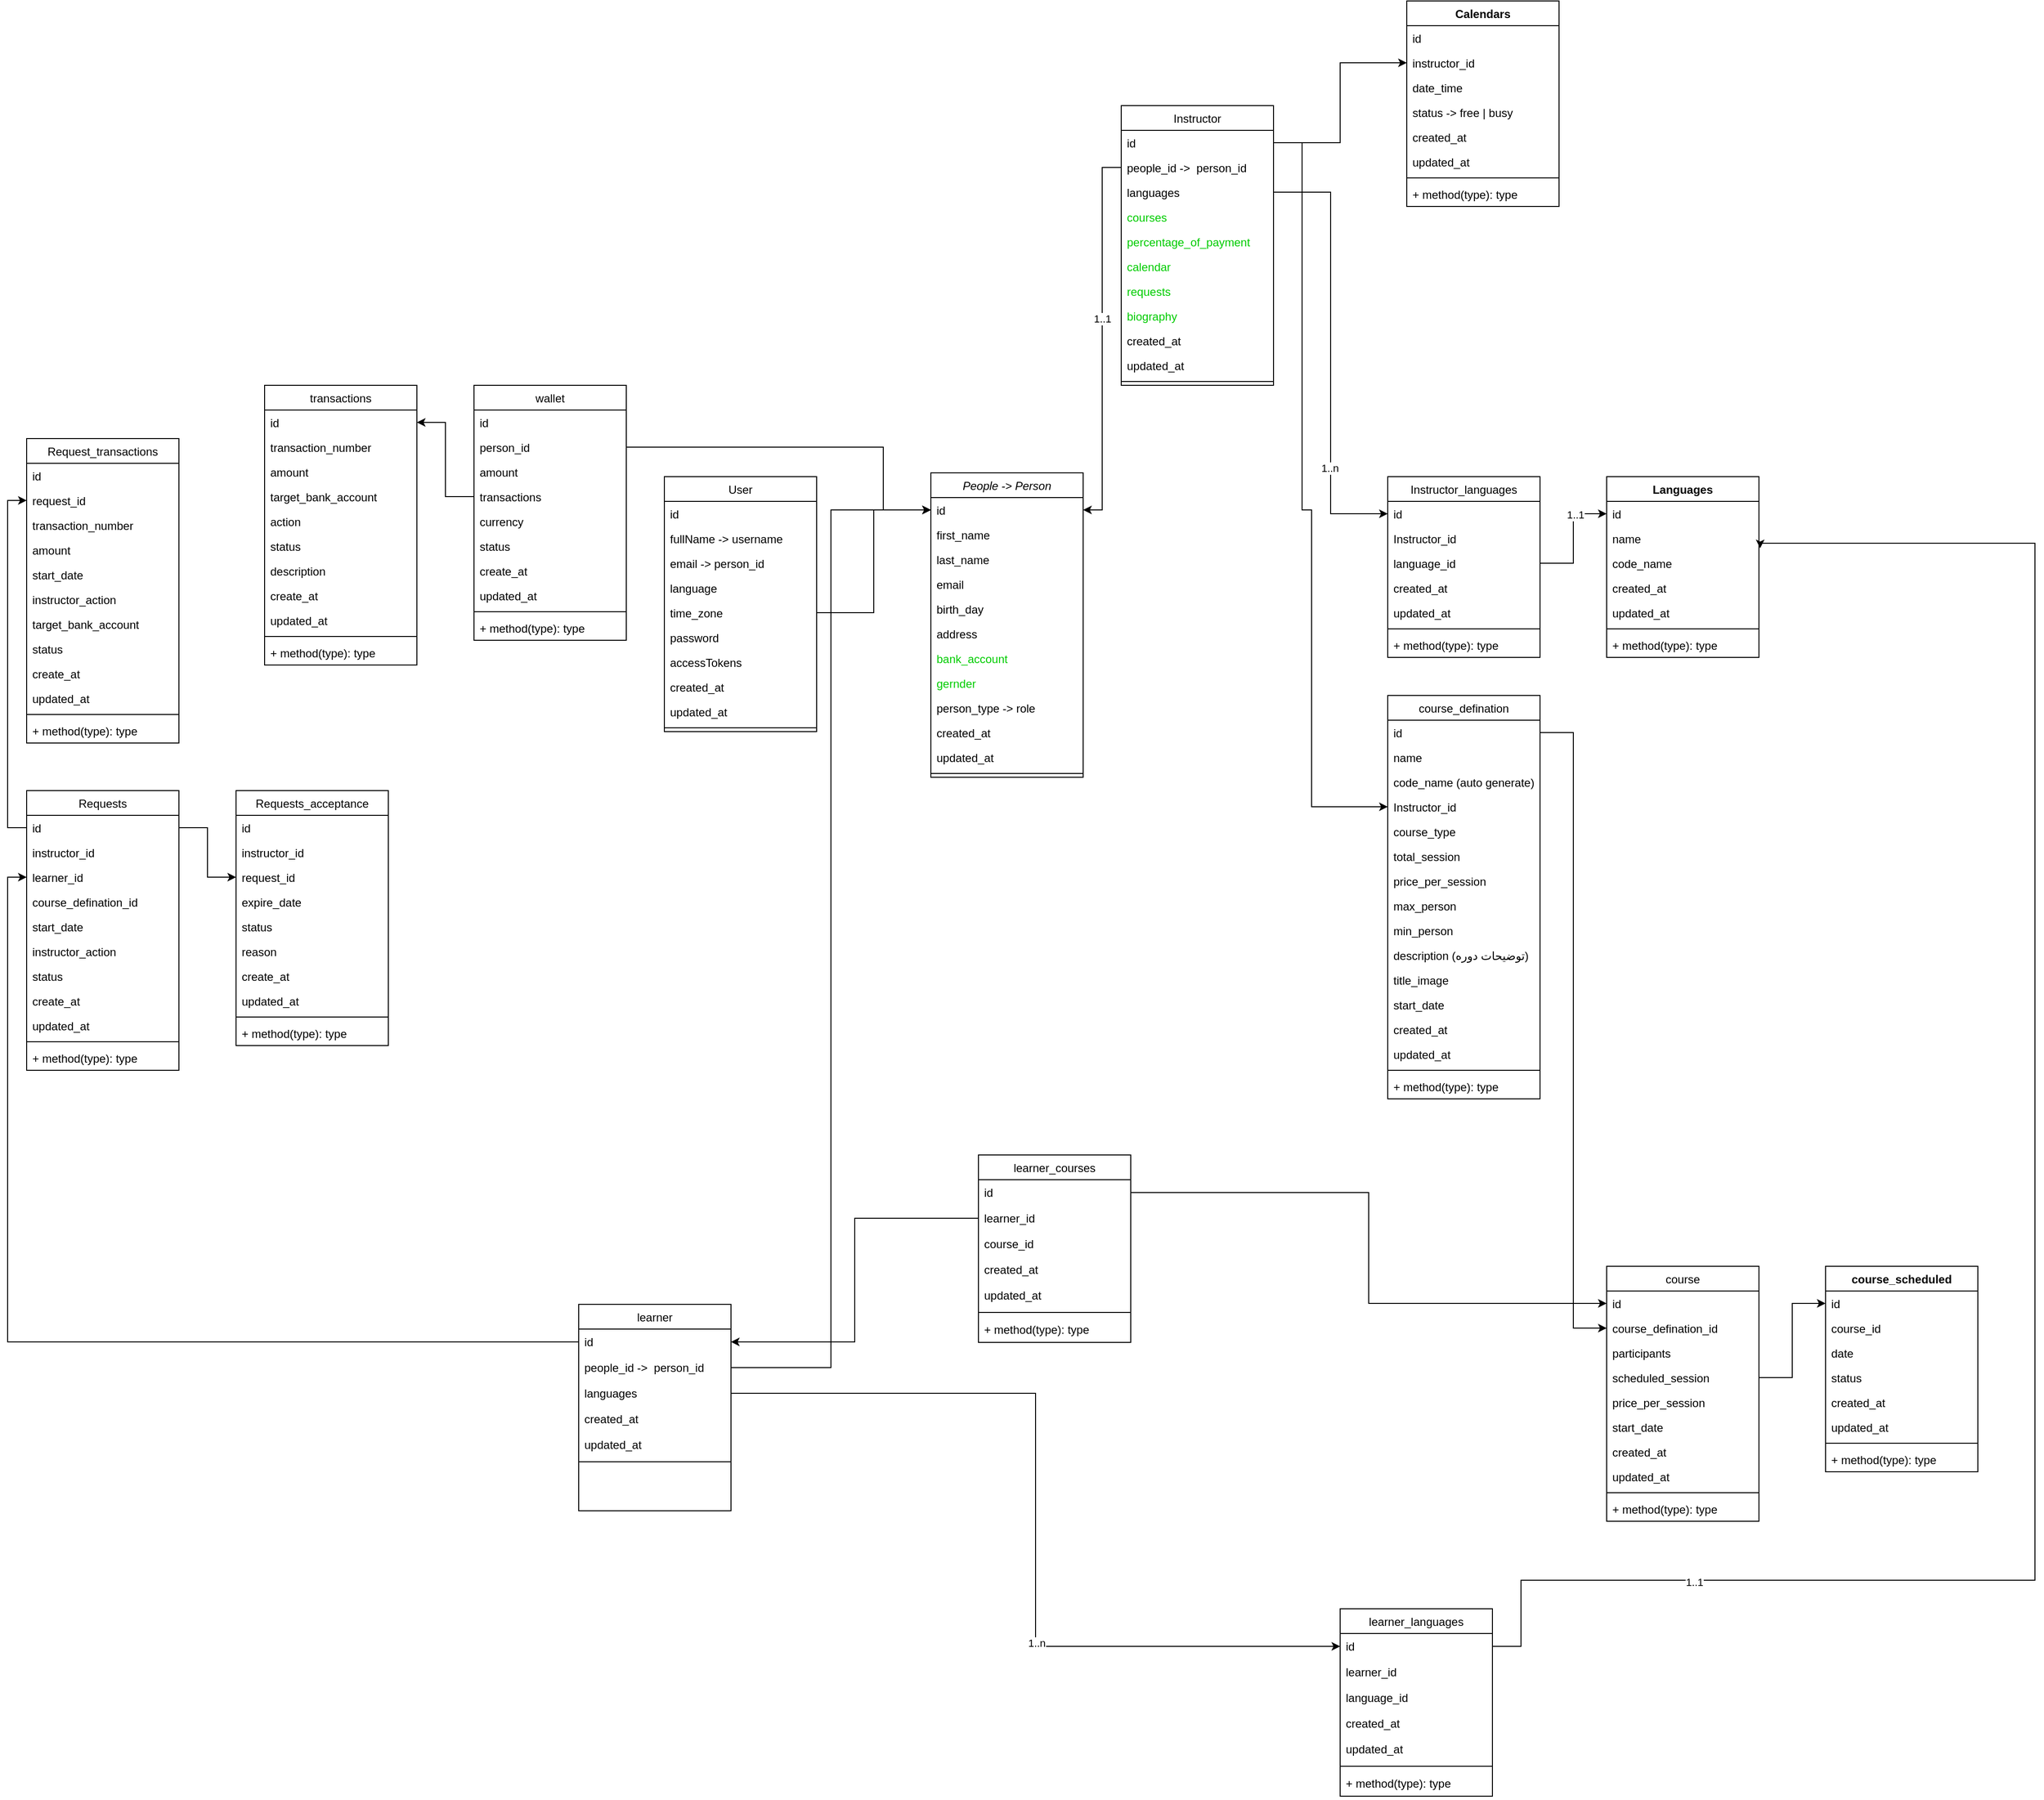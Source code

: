 <mxfile version="26.0.8">
  <diagram id="C5RBs43oDa-KdzZeNtuy" name="Page-1">
    <mxGraphModel dx="2855" dy="1854" grid="1" gridSize="10" guides="1" tooltips="1" connect="1" arrows="1" fold="1" page="1" pageScale="1" pageWidth="827" pageHeight="1169" math="0" shadow="0">
      <root>
        <mxCell id="WIyWlLk6GJQsqaUBKTNV-0" />
        <mxCell id="WIyWlLk6GJQsqaUBKTNV-1" parent="WIyWlLk6GJQsqaUBKTNV-0" />
        <mxCell id="zkfFHV4jXpPFQw0GAbJ--0" value="People -&gt; Person" style="swimlane;fontStyle=2;align=center;verticalAlign=top;childLayout=stackLayout;horizontal=1;startSize=26;horizontalStack=0;resizeParent=1;resizeLast=0;collapsible=1;marginBottom=0;rounded=0;shadow=0;strokeWidth=1;" parent="WIyWlLk6GJQsqaUBKTNV-1" vertex="1">
          <mxGeometry x="40" y="36" width="160" height="320" as="geometry">
            <mxRectangle x="230" y="140" width="160" height="26" as="alternateBounds" />
          </mxGeometry>
        </mxCell>
        <mxCell id="zkfFHV4jXpPFQw0GAbJ--1" value="id" style="text;align=left;verticalAlign=top;spacingLeft=4;spacingRight=4;overflow=hidden;rotatable=0;points=[[0,0.5],[1,0.5]];portConstraint=eastwest;" parent="zkfFHV4jXpPFQw0GAbJ--0" vertex="1">
          <mxGeometry y="26" width="160" height="26" as="geometry" />
        </mxCell>
        <mxCell id="tdHIVLtL8xIEQFWWIArO-21" value="first_name" style="text;align=left;verticalAlign=top;spacingLeft=4;spacingRight=4;overflow=hidden;rotatable=0;points=[[0,0.5],[1,0.5]];portConstraint=eastwest;" vertex="1" parent="zkfFHV4jXpPFQw0GAbJ--0">
          <mxGeometry y="52" width="160" height="26" as="geometry" />
        </mxCell>
        <mxCell id="zkfFHV4jXpPFQw0GAbJ--2" value="last_name" style="text;align=left;verticalAlign=top;spacingLeft=4;spacingRight=4;overflow=hidden;rotatable=0;points=[[0,0.5],[1,0.5]];portConstraint=eastwest;rounded=0;shadow=0;html=0;" parent="zkfFHV4jXpPFQw0GAbJ--0" vertex="1">
          <mxGeometry y="78" width="160" height="26" as="geometry" />
        </mxCell>
        <mxCell id="tdHIVLtL8xIEQFWWIArO-0" value="email" style="text;align=left;verticalAlign=top;spacingLeft=4;spacingRight=4;overflow=hidden;rotatable=0;points=[[0,0.5],[1,0.5]];portConstraint=eastwest;rounded=0;shadow=0;html=0;" vertex="1" parent="zkfFHV4jXpPFQw0GAbJ--0">
          <mxGeometry y="104" width="160" height="26" as="geometry" />
        </mxCell>
        <mxCell id="zkfFHV4jXpPFQw0GAbJ--3" value="birth_day" style="text;align=left;verticalAlign=top;spacingLeft=4;spacingRight=4;overflow=hidden;rotatable=0;points=[[0,0.5],[1,0.5]];portConstraint=eastwest;rounded=0;shadow=0;html=0;" parent="zkfFHV4jXpPFQw0GAbJ--0" vertex="1">
          <mxGeometry y="130" width="160" height="26" as="geometry" />
        </mxCell>
        <mxCell id="tdHIVLtL8xIEQFWWIArO-320" value="address" style="text;align=left;verticalAlign=top;spacingLeft=4;spacingRight=4;overflow=hidden;rotatable=0;points=[[0,0.5],[1,0.5]];portConstraint=eastwest;rounded=0;shadow=0;html=0;" vertex="1" parent="zkfFHV4jXpPFQw0GAbJ--0">
          <mxGeometry y="156" width="160" height="26" as="geometry" />
        </mxCell>
        <mxCell id="tdHIVLtL8xIEQFWWIArO-5" value="bank_account" style="text;align=left;verticalAlign=top;spacingLeft=4;spacingRight=4;overflow=hidden;rotatable=0;points=[[0,0.5],[1,0.5]];portConstraint=eastwest;rounded=0;shadow=0;html=0;fontColor=#00CC00;" vertex="1" parent="zkfFHV4jXpPFQw0GAbJ--0">
          <mxGeometry y="182" width="160" height="26" as="geometry" />
        </mxCell>
        <mxCell id="tdHIVLtL8xIEQFWWIArO-319" value="gernder" style="text;align=left;verticalAlign=top;spacingLeft=4;spacingRight=4;overflow=hidden;rotatable=0;points=[[0,0.5],[1,0.5]];portConstraint=eastwest;rounded=0;shadow=0;html=0;fontColor=#00CC00;" vertex="1" parent="zkfFHV4jXpPFQw0GAbJ--0">
          <mxGeometry y="208" width="160" height="26" as="geometry" />
        </mxCell>
        <mxCell id="tdHIVLtL8xIEQFWWIArO-18" value="person_type -&gt; role" style="text;align=left;verticalAlign=top;spacingLeft=4;spacingRight=4;overflow=hidden;rotatable=0;points=[[0,0.5],[1,0.5]];portConstraint=eastwest;rounded=0;shadow=0;html=0;" vertex="1" parent="zkfFHV4jXpPFQw0GAbJ--0">
          <mxGeometry y="234" width="160" height="26" as="geometry" />
        </mxCell>
        <mxCell id="tdHIVLtL8xIEQFWWIArO-19" value="created_at" style="text;align=left;verticalAlign=top;spacingLeft=4;spacingRight=4;overflow=hidden;rotatable=0;points=[[0,0.5],[1,0.5]];portConstraint=eastwest;rounded=0;shadow=0;html=0;" vertex="1" parent="zkfFHV4jXpPFQw0GAbJ--0">
          <mxGeometry y="260" width="160" height="26" as="geometry" />
        </mxCell>
        <mxCell id="tdHIVLtL8xIEQFWWIArO-20" value="updated_at" style="text;align=left;verticalAlign=top;spacingLeft=4;spacingRight=4;overflow=hidden;rotatable=0;points=[[0,0.5],[1,0.5]];portConstraint=eastwest;rounded=0;shadow=0;html=0;" vertex="1" parent="zkfFHV4jXpPFQw0GAbJ--0">
          <mxGeometry y="286" width="160" height="26" as="geometry" />
        </mxCell>
        <mxCell id="zkfFHV4jXpPFQw0GAbJ--4" value="" style="line;html=1;strokeWidth=1;align=left;verticalAlign=middle;spacingTop=-1;spacingLeft=3;spacingRight=3;rotatable=0;labelPosition=right;points=[];portConstraint=eastwest;" parent="zkfFHV4jXpPFQw0GAbJ--0" vertex="1">
          <mxGeometry y="312" width="160" height="8" as="geometry" />
        </mxCell>
        <mxCell id="zkfFHV4jXpPFQw0GAbJ--17" value="Instructor" style="swimlane;fontStyle=0;align=center;verticalAlign=top;childLayout=stackLayout;horizontal=1;startSize=26;horizontalStack=0;resizeParent=1;resizeLast=0;collapsible=1;marginBottom=0;rounded=0;shadow=0;strokeWidth=1;" parent="WIyWlLk6GJQsqaUBKTNV-1" vertex="1">
          <mxGeometry x="240" y="-350" width="160" height="294" as="geometry">
            <mxRectangle x="540" y="36" width="160" height="26" as="alternateBounds" />
          </mxGeometry>
        </mxCell>
        <mxCell id="zkfFHV4jXpPFQw0GAbJ--18" value="id" style="text;align=left;verticalAlign=top;spacingLeft=4;spacingRight=4;overflow=hidden;rotatable=0;points=[[0,0.5],[1,0.5]];portConstraint=eastwest;" parent="zkfFHV4jXpPFQw0GAbJ--17" vertex="1">
          <mxGeometry y="26" width="160" height="26" as="geometry" />
        </mxCell>
        <mxCell id="zkfFHV4jXpPFQw0GAbJ--19" value="people_id -&gt;  person_id" style="text;align=left;verticalAlign=top;spacingLeft=4;spacingRight=4;overflow=hidden;rotatable=0;points=[[0,0.5],[1,0.5]];portConstraint=eastwest;rounded=0;shadow=0;html=0;" parent="zkfFHV4jXpPFQw0GAbJ--17" vertex="1">
          <mxGeometry y="52" width="160" height="26" as="geometry" />
        </mxCell>
        <mxCell id="zkfFHV4jXpPFQw0GAbJ--20" value="languages" style="text;align=left;verticalAlign=top;spacingLeft=4;spacingRight=4;overflow=hidden;rotatable=0;points=[[0,0.5],[1,0.5]];portConstraint=eastwest;rounded=0;shadow=0;html=0;" parent="zkfFHV4jXpPFQw0GAbJ--17" vertex="1">
          <mxGeometry y="78" width="160" height="26" as="geometry" />
        </mxCell>
        <mxCell id="tdHIVLtL8xIEQFWWIArO-138" value="courses" style="text;align=left;verticalAlign=top;spacingLeft=4;spacingRight=4;overflow=hidden;rotatable=0;points=[[0,0.5],[1,0.5]];portConstraint=eastwest;rounded=0;shadow=0;html=0;fontColor=#00CC00;" vertex="1" parent="zkfFHV4jXpPFQw0GAbJ--17">
          <mxGeometry y="104" width="160" height="26" as="geometry" />
        </mxCell>
        <mxCell id="tdHIVLtL8xIEQFWWIArO-290" value="percentage_of_payment" style="text;align=left;verticalAlign=top;spacingLeft=4;spacingRight=4;overflow=hidden;rotatable=0;points=[[0,0.5],[1,0.5]];portConstraint=eastwest;rounded=0;shadow=0;html=0;fontColor=#00CC00;" vertex="1" parent="zkfFHV4jXpPFQw0GAbJ--17">
          <mxGeometry y="130" width="160" height="26" as="geometry" />
        </mxCell>
        <mxCell id="tdHIVLtL8xIEQFWWIArO-195" value="calendar" style="text;align=left;verticalAlign=top;spacingLeft=4;spacingRight=4;overflow=hidden;rotatable=0;points=[[0,0.5],[1,0.5]];portConstraint=eastwest;rounded=0;shadow=0;html=0;fontColor=#00CC00;" vertex="1" parent="zkfFHV4jXpPFQw0GAbJ--17">
          <mxGeometry y="156" width="160" height="26" as="geometry" />
        </mxCell>
        <mxCell id="tdHIVLtL8xIEQFWWIArO-201" value="requests" style="text;align=left;verticalAlign=top;spacingLeft=4;spacingRight=4;overflow=hidden;rotatable=0;points=[[0,0.5],[1,0.5]];portConstraint=eastwest;rounded=0;shadow=0;html=0;fontColor=#00CC00;" vertex="1" parent="zkfFHV4jXpPFQw0GAbJ--17">
          <mxGeometry y="182" width="160" height="26" as="geometry" />
        </mxCell>
        <mxCell id="tdHIVLtL8xIEQFWWIArO-210" value="biography" style="text;align=left;verticalAlign=top;spacingLeft=4;spacingRight=4;overflow=hidden;rotatable=0;points=[[0,0.5],[1,0.5]];portConstraint=eastwest;rounded=0;shadow=0;html=0;fontColor=#00CC00;" vertex="1" parent="zkfFHV4jXpPFQw0GAbJ--17">
          <mxGeometry y="208" width="160" height="26" as="geometry" />
        </mxCell>
        <mxCell id="zkfFHV4jXpPFQw0GAbJ--21" value="created_at" style="text;align=left;verticalAlign=top;spacingLeft=4;spacingRight=4;overflow=hidden;rotatable=0;points=[[0,0.5],[1,0.5]];portConstraint=eastwest;rounded=0;shadow=0;html=0;" parent="zkfFHV4jXpPFQw0GAbJ--17" vertex="1">
          <mxGeometry y="234" width="160" height="26" as="geometry" />
        </mxCell>
        <mxCell id="zkfFHV4jXpPFQw0GAbJ--22" value="updated_at" style="text;align=left;verticalAlign=top;spacingLeft=4;spacingRight=4;overflow=hidden;rotatable=0;points=[[0,0.5],[1,0.5]];portConstraint=eastwest;rounded=0;shadow=0;html=0;" parent="zkfFHV4jXpPFQw0GAbJ--17" vertex="1">
          <mxGeometry y="260" width="160" height="26" as="geometry" />
        </mxCell>
        <mxCell id="zkfFHV4jXpPFQw0GAbJ--23" value="" style="line;html=1;strokeWidth=1;align=left;verticalAlign=middle;spacingTop=-1;spacingLeft=3;spacingRight=3;rotatable=0;labelPosition=right;points=[];portConstraint=eastwest;" parent="zkfFHV4jXpPFQw0GAbJ--17" vertex="1">
          <mxGeometry y="286" width="160" height="8" as="geometry" />
        </mxCell>
        <mxCell id="tdHIVLtL8xIEQFWWIArO-33" value="Languages" style="swimlane;fontStyle=1;align=center;verticalAlign=top;childLayout=stackLayout;horizontal=1;startSize=26;horizontalStack=0;resizeParent=1;resizeParentMax=0;resizeLast=0;collapsible=1;marginBottom=0;whiteSpace=wrap;html=1;" vertex="1" parent="WIyWlLk6GJQsqaUBKTNV-1">
          <mxGeometry x="750" y="40" width="160" height="190" as="geometry" />
        </mxCell>
        <mxCell id="tdHIVLtL8xIEQFWWIArO-34" value="id" style="text;strokeColor=none;fillColor=none;align=left;verticalAlign=top;spacingLeft=4;spacingRight=4;overflow=hidden;rotatable=0;points=[[0,0.5],[1,0.5]];portConstraint=eastwest;whiteSpace=wrap;html=1;" vertex="1" parent="tdHIVLtL8xIEQFWWIArO-33">
          <mxGeometry y="26" width="160" height="26" as="geometry" />
        </mxCell>
        <mxCell id="tdHIVLtL8xIEQFWWIArO-37" value="name" style="text;strokeColor=none;fillColor=none;align=left;verticalAlign=top;spacingLeft=4;spacingRight=4;overflow=hidden;rotatable=0;points=[[0,0.5],[1,0.5]];portConstraint=eastwest;whiteSpace=wrap;html=1;" vertex="1" parent="tdHIVLtL8xIEQFWWIArO-33">
          <mxGeometry y="52" width="160" height="26" as="geometry" />
        </mxCell>
        <mxCell id="tdHIVLtL8xIEQFWWIArO-43" value="code_name" style="text;strokeColor=none;fillColor=none;align=left;verticalAlign=top;spacingLeft=4;spacingRight=4;overflow=hidden;rotatable=0;points=[[0,0.5],[1,0.5]];portConstraint=eastwest;whiteSpace=wrap;html=1;" vertex="1" parent="tdHIVLtL8xIEQFWWIArO-33">
          <mxGeometry y="78" width="160" height="26" as="geometry" />
        </mxCell>
        <mxCell id="tdHIVLtL8xIEQFWWIArO-44" value="&lt;span style=&quot;white-space: nowrap;&quot;&gt;created_at&lt;/span&gt;" style="text;strokeColor=none;fillColor=none;align=left;verticalAlign=top;spacingLeft=4;spacingRight=4;overflow=hidden;rotatable=0;points=[[0,0.5],[1,0.5]];portConstraint=eastwest;whiteSpace=wrap;html=1;" vertex="1" parent="tdHIVLtL8xIEQFWWIArO-33">
          <mxGeometry y="104" width="160" height="26" as="geometry" />
        </mxCell>
        <mxCell id="tdHIVLtL8xIEQFWWIArO-45" value="&lt;span style=&quot;white-space: nowrap;&quot;&gt;updated_at&lt;/span&gt;" style="text;strokeColor=none;fillColor=none;align=left;verticalAlign=top;spacingLeft=4;spacingRight=4;overflow=hidden;rotatable=0;points=[[0,0.5],[1,0.5]];portConstraint=eastwest;whiteSpace=wrap;html=1;" vertex="1" parent="tdHIVLtL8xIEQFWWIArO-33">
          <mxGeometry y="130" width="160" height="26" as="geometry" />
        </mxCell>
        <mxCell id="tdHIVLtL8xIEQFWWIArO-35" value="" style="line;strokeWidth=1;fillColor=none;align=left;verticalAlign=middle;spacingTop=-1;spacingLeft=3;spacingRight=3;rotatable=0;labelPosition=right;points=[];portConstraint=eastwest;strokeColor=inherit;" vertex="1" parent="tdHIVLtL8xIEQFWWIArO-33">
          <mxGeometry y="156" width="160" height="8" as="geometry" />
        </mxCell>
        <mxCell id="tdHIVLtL8xIEQFWWIArO-36" value="+ method(type): type" style="text;strokeColor=none;fillColor=none;align=left;verticalAlign=top;spacingLeft=4;spacingRight=4;overflow=hidden;rotatable=0;points=[[0,0.5],[1,0.5]];portConstraint=eastwest;whiteSpace=wrap;html=1;" vertex="1" parent="tdHIVLtL8xIEQFWWIArO-33">
          <mxGeometry y="164" width="160" height="26" as="geometry" />
        </mxCell>
        <mxCell id="tdHIVLtL8xIEQFWWIArO-47" value="&lt;span style=&quot;font-weight: 400; white-space: nowrap;&quot;&gt;Instructor_languages&lt;/span&gt;" style="swimlane;fontStyle=1;align=center;verticalAlign=top;childLayout=stackLayout;horizontal=1;startSize=26;horizontalStack=0;resizeParent=1;resizeParentMax=0;resizeLast=0;collapsible=1;marginBottom=0;whiteSpace=wrap;html=1;" vertex="1" parent="WIyWlLk6GJQsqaUBKTNV-1">
          <mxGeometry x="520" y="40" width="160" height="190" as="geometry" />
        </mxCell>
        <mxCell id="tdHIVLtL8xIEQFWWIArO-48" value="id" style="text;strokeColor=none;fillColor=none;align=left;verticalAlign=top;spacingLeft=4;spacingRight=4;overflow=hidden;rotatable=0;points=[[0,0.5],[1,0.5]];portConstraint=eastwest;whiteSpace=wrap;html=1;" vertex="1" parent="tdHIVLtL8xIEQFWWIArO-47">
          <mxGeometry y="26" width="160" height="26" as="geometry" />
        </mxCell>
        <mxCell id="tdHIVLtL8xIEQFWWIArO-51" value="&lt;span style=&quot;text-align: center; white-space: nowrap;&quot;&gt;Instructor_id&lt;/span&gt;" style="text;strokeColor=none;fillColor=none;align=left;verticalAlign=top;spacingLeft=4;spacingRight=4;overflow=hidden;rotatable=0;points=[[0,0.5],[1,0.5]];portConstraint=eastwest;whiteSpace=wrap;html=1;" vertex="1" parent="tdHIVLtL8xIEQFWWIArO-47">
          <mxGeometry y="52" width="160" height="26" as="geometry" />
        </mxCell>
        <mxCell id="tdHIVLtL8xIEQFWWIArO-52" value="&lt;span style=&quot;text-align: center; white-space: nowrap;&quot;&gt;language_id&lt;/span&gt;" style="text;strokeColor=none;fillColor=none;align=left;verticalAlign=top;spacingLeft=4;spacingRight=4;overflow=hidden;rotatable=0;points=[[0,0.5],[1,0.5]];portConstraint=eastwest;whiteSpace=wrap;html=1;" vertex="1" parent="tdHIVLtL8xIEQFWWIArO-47">
          <mxGeometry y="78" width="160" height="26" as="geometry" />
        </mxCell>
        <mxCell id="tdHIVLtL8xIEQFWWIArO-53" value="&lt;span style=&quot;white-space: nowrap;&quot;&gt;created_at&lt;/span&gt;" style="text;strokeColor=none;fillColor=none;align=left;verticalAlign=top;spacingLeft=4;spacingRight=4;overflow=hidden;rotatable=0;points=[[0,0.5],[1,0.5]];portConstraint=eastwest;whiteSpace=wrap;html=1;" vertex="1" parent="tdHIVLtL8xIEQFWWIArO-47">
          <mxGeometry y="104" width="160" height="26" as="geometry" />
        </mxCell>
        <mxCell id="tdHIVLtL8xIEQFWWIArO-54" value="&lt;span style=&quot;white-space: nowrap;&quot;&gt;updated_at&lt;/span&gt;" style="text;strokeColor=none;fillColor=none;align=left;verticalAlign=top;spacingLeft=4;spacingRight=4;overflow=hidden;rotatable=0;points=[[0,0.5],[1,0.5]];portConstraint=eastwest;whiteSpace=wrap;html=1;" vertex="1" parent="tdHIVLtL8xIEQFWWIArO-47">
          <mxGeometry y="130" width="160" height="26" as="geometry" />
        </mxCell>
        <mxCell id="tdHIVLtL8xIEQFWWIArO-49" value="" style="line;strokeWidth=1;fillColor=none;align=left;verticalAlign=middle;spacingTop=-1;spacingLeft=3;spacingRight=3;rotatable=0;labelPosition=right;points=[];portConstraint=eastwest;strokeColor=inherit;" vertex="1" parent="tdHIVLtL8xIEQFWWIArO-47">
          <mxGeometry y="156" width="160" height="8" as="geometry" />
        </mxCell>
        <mxCell id="tdHIVLtL8xIEQFWWIArO-50" value="+ method(type): type" style="text;strokeColor=none;fillColor=none;align=left;verticalAlign=top;spacingLeft=4;spacingRight=4;overflow=hidden;rotatable=0;points=[[0,0.5],[1,0.5]];portConstraint=eastwest;whiteSpace=wrap;html=1;" vertex="1" parent="tdHIVLtL8xIEQFWWIArO-47">
          <mxGeometry y="164" width="160" height="26" as="geometry" />
        </mxCell>
        <mxCell id="tdHIVLtL8xIEQFWWIArO-57" style="edgeStyle=orthogonalEdgeStyle;rounded=0;orthogonalLoop=1;jettySize=auto;html=1;" edge="1" parent="WIyWlLk6GJQsqaUBKTNV-1" source="tdHIVLtL8xIEQFWWIArO-52" target="tdHIVLtL8xIEQFWWIArO-34">
          <mxGeometry relative="1" as="geometry" />
        </mxCell>
        <mxCell id="tdHIVLtL8xIEQFWWIArO-136" value="1..1" style="edgeLabel;html=1;align=center;verticalAlign=middle;resizable=0;points=[];" vertex="1" connectable="0" parent="tdHIVLtL8xIEQFWWIArO-57">
          <mxGeometry x="0.455" y="-1" relative="1" as="geometry">
            <mxPoint as="offset" />
          </mxGeometry>
        </mxCell>
        <mxCell id="tdHIVLtL8xIEQFWWIArO-74" value="learner" style="swimlane;fontStyle=0;align=center;verticalAlign=top;childLayout=stackLayout;horizontal=1;startSize=26;horizontalStack=0;resizeParent=1;resizeLast=0;collapsible=1;marginBottom=0;rounded=0;shadow=0;strokeWidth=1;" vertex="1" parent="WIyWlLk6GJQsqaUBKTNV-1">
          <mxGeometry x="-330" y="910" width="160" height="217" as="geometry">
            <mxRectangle x="540" y="36" width="160" height="26" as="alternateBounds" />
          </mxGeometry>
        </mxCell>
        <mxCell id="tdHIVLtL8xIEQFWWIArO-75" value="id" style="text;align=left;verticalAlign=top;spacingLeft=4;spacingRight=4;overflow=hidden;rotatable=0;points=[[0,0.5],[1,0.5]];portConstraint=eastwest;" vertex="1" parent="tdHIVLtL8xIEQFWWIArO-74">
          <mxGeometry y="26" width="160" height="27" as="geometry" />
        </mxCell>
        <mxCell id="tdHIVLtL8xIEQFWWIArO-76" value="people_id -&gt;  person_id" style="text;align=left;verticalAlign=top;spacingLeft=4;spacingRight=4;overflow=hidden;rotatable=0;points=[[0,0.5],[1,0.5]];portConstraint=eastwest;rounded=0;shadow=0;html=0;" vertex="1" parent="tdHIVLtL8xIEQFWWIArO-74">
          <mxGeometry y="53" width="160" height="27" as="geometry" />
        </mxCell>
        <mxCell id="tdHIVLtL8xIEQFWWIArO-77" value="languages" style="text;align=left;verticalAlign=top;spacingLeft=4;spacingRight=4;overflow=hidden;rotatable=0;points=[[0,0.5],[1,0.5]];portConstraint=eastwest;rounded=0;shadow=0;html=0;" vertex="1" parent="tdHIVLtL8xIEQFWWIArO-74">
          <mxGeometry y="80" width="160" height="27" as="geometry" />
        </mxCell>
        <mxCell id="tdHIVLtL8xIEQFWWIArO-78" value="created_at" style="text;align=left;verticalAlign=top;spacingLeft=4;spacingRight=4;overflow=hidden;rotatable=0;points=[[0,0.5],[1,0.5]];portConstraint=eastwest;rounded=0;shadow=0;html=0;" vertex="1" parent="tdHIVLtL8xIEQFWWIArO-74">
          <mxGeometry y="107" width="160" height="27" as="geometry" />
        </mxCell>
        <mxCell id="tdHIVLtL8xIEQFWWIArO-79" value="updated_at" style="text;align=left;verticalAlign=top;spacingLeft=4;spacingRight=4;overflow=hidden;rotatable=0;points=[[0,0.5],[1,0.5]];portConstraint=eastwest;rounded=0;shadow=0;html=0;" vertex="1" parent="tdHIVLtL8xIEQFWWIArO-74">
          <mxGeometry y="134" width="160" height="27" as="geometry" />
        </mxCell>
        <mxCell id="tdHIVLtL8xIEQFWWIArO-80" value="" style="line;html=1;strokeWidth=1;align=left;verticalAlign=middle;spacingTop=-1;spacingLeft=3;spacingRight=3;rotatable=0;labelPosition=right;points=[];portConstraint=eastwest;" vertex="1" parent="tdHIVLtL8xIEQFWWIArO-74">
          <mxGeometry y="161" width="160" height="9" as="geometry" />
        </mxCell>
        <mxCell id="tdHIVLtL8xIEQFWWIArO-81" value="&lt;span style=&quot;font-weight: 400; white-space: nowrap;&quot;&gt;learner_languages&lt;/span&gt;" style="swimlane;fontStyle=1;align=center;verticalAlign=top;childLayout=stackLayout;horizontal=1;startSize=26;horizontalStack=0;resizeParent=1;resizeParentMax=0;resizeLast=0;collapsible=1;marginBottom=0;whiteSpace=wrap;html=1;" vertex="1" parent="WIyWlLk6GJQsqaUBKTNV-1">
          <mxGeometry x="470" y="1230" width="160" height="197" as="geometry" />
        </mxCell>
        <mxCell id="tdHIVLtL8xIEQFWWIArO-82" value="id" style="text;strokeColor=none;fillColor=none;align=left;verticalAlign=top;spacingLeft=4;spacingRight=4;overflow=hidden;rotatable=0;points=[[0,0.5],[1,0.5]];portConstraint=eastwest;whiteSpace=wrap;html=1;" vertex="1" parent="tdHIVLtL8xIEQFWWIArO-81">
          <mxGeometry y="26" width="160" height="27" as="geometry" />
        </mxCell>
        <mxCell id="tdHIVLtL8xIEQFWWIArO-83" value="&lt;div style=&quot;text-align: center;&quot;&gt;&lt;span style=&quot;text-wrap-mode: nowrap;&quot;&gt;learner_id&lt;/span&gt;&lt;/div&gt;" style="text;strokeColor=none;fillColor=none;align=left;verticalAlign=top;spacingLeft=4;spacingRight=4;overflow=hidden;rotatable=0;points=[[0,0.5],[1,0.5]];portConstraint=eastwest;whiteSpace=wrap;html=1;" vertex="1" parent="tdHIVLtL8xIEQFWWIArO-81">
          <mxGeometry y="53" width="160" height="27" as="geometry" />
        </mxCell>
        <mxCell id="tdHIVLtL8xIEQFWWIArO-84" value="&lt;span style=&quot;text-align: center; white-space: nowrap;&quot;&gt;language_id&lt;/span&gt;" style="text;strokeColor=none;fillColor=none;align=left;verticalAlign=top;spacingLeft=4;spacingRight=4;overflow=hidden;rotatable=0;points=[[0,0.5],[1,0.5]];portConstraint=eastwest;whiteSpace=wrap;html=1;" vertex="1" parent="tdHIVLtL8xIEQFWWIArO-81">
          <mxGeometry y="80" width="160" height="27" as="geometry" />
        </mxCell>
        <mxCell id="tdHIVLtL8xIEQFWWIArO-85" value="&lt;span style=&quot;white-space: nowrap;&quot;&gt;created_at&lt;/span&gt;" style="text;strokeColor=none;fillColor=none;align=left;verticalAlign=top;spacingLeft=4;spacingRight=4;overflow=hidden;rotatable=0;points=[[0,0.5],[1,0.5]];portConstraint=eastwest;whiteSpace=wrap;html=1;" vertex="1" parent="tdHIVLtL8xIEQFWWIArO-81">
          <mxGeometry y="107" width="160" height="27" as="geometry" />
        </mxCell>
        <mxCell id="tdHIVLtL8xIEQFWWIArO-86" value="&lt;span style=&quot;white-space: nowrap;&quot;&gt;updated_at&lt;/span&gt;" style="text;strokeColor=none;fillColor=none;align=left;verticalAlign=top;spacingLeft=4;spacingRight=4;overflow=hidden;rotatable=0;points=[[0,0.5],[1,0.5]];portConstraint=eastwest;whiteSpace=wrap;html=1;" vertex="1" parent="tdHIVLtL8xIEQFWWIArO-81">
          <mxGeometry y="134" width="160" height="27" as="geometry" />
        </mxCell>
        <mxCell id="tdHIVLtL8xIEQFWWIArO-87" value="" style="line;strokeWidth=1;fillColor=none;align=left;verticalAlign=middle;spacingTop=-1;spacingLeft=3;spacingRight=3;rotatable=0;labelPosition=right;points=[];portConstraint=eastwest;strokeColor=inherit;" vertex="1" parent="tdHIVLtL8xIEQFWWIArO-81">
          <mxGeometry y="161" width="160" height="9" as="geometry" />
        </mxCell>
        <mxCell id="tdHIVLtL8xIEQFWWIArO-88" value="+ method(type): type" style="text;strokeColor=none;fillColor=none;align=left;verticalAlign=top;spacingLeft=4;spacingRight=4;overflow=hidden;rotatable=0;points=[[0,0.5],[1,0.5]];portConstraint=eastwest;whiteSpace=wrap;html=1;" vertex="1" parent="tdHIVLtL8xIEQFWWIArO-81">
          <mxGeometry y="170" width="160" height="27" as="geometry" />
        </mxCell>
        <mxCell id="tdHIVLtL8xIEQFWWIArO-90" style="edgeStyle=orthogonalEdgeStyle;rounded=0;orthogonalLoop=1;jettySize=auto;html=1;entryX=1.008;entryY=0.74;entryDx=0;entryDy=0;entryPerimeter=0;" edge="1" parent="WIyWlLk6GJQsqaUBKTNV-1" source="tdHIVLtL8xIEQFWWIArO-82">
          <mxGeometry relative="1" as="geometry">
            <mxPoint x="640" y="1019" as="sourcePoint" />
            <mxPoint x="911.28" y="115.24" as="targetPoint" />
            <Array as="points">
              <mxPoint x="660" y="1270" />
              <mxPoint x="660" y="1200" />
              <mxPoint x="1200" y="1200" />
              <mxPoint x="1200" y="110" />
              <mxPoint x="911" y="110" />
            </Array>
          </mxGeometry>
        </mxCell>
        <mxCell id="tdHIVLtL8xIEQFWWIArO-137" value="1..1" style="edgeLabel;html=1;align=center;verticalAlign=middle;resizable=0;points=[];" vertex="1" connectable="0" parent="tdHIVLtL8xIEQFWWIArO-90">
          <mxGeometry x="-0.722" y="-2" relative="1" as="geometry">
            <mxPoint as="offset" />
          </mxGeometry>
        </mxCell>
        <mxCell id="tdHIVLtL8xIEQFWWIArO-91" style="edgeStyle=orthogonalEdgeStyle;rounded=0;orthogonalLoop=1;jettySize=auto;html=1;entryX=0;entryY=0.5;entryDx=0;entryDy=0;" edge="1" parent="WIyWlLk6GJQsqaUBKTNV-1" source="tdHIVLtL8xIEQFWWIArO-76" target="zkfFHV4jXpPFQw0GAbJ--1">
          <mxGeometry relative="1" as="geometry" />
        </mxCell>
        <mxCell id="tdHIVLtL8xIEQFWWIArO-93" style="edgeStyle=orthogonalEdgeStyle;rounded=0;orthogonalLoop=1;jettySize=auto;html=1;" edge="1" parent="WIyWlLk6GJQsqaUBKTNV-1" source="zkfFHV4jXpPFQw0GAbJ--19" target="zkfFHV4jXpPFQw0GAbJ--1">
          <mxGeometry relative="1" as="geometry" />
        </mxCell>
        <mxCell id="tdHIVLtL8xIEQFWWIArO-135" value="1..1" style="edgeLabel;html=1;align=center;verticalAlign=middle;resizable=0;points=[];" vertex="1" connectable="0" parent="tdHIVLtL8xIEQFWWIArO-93">
          <mxGeometry x="-0.104" relative="1" as="geometry">
            <mxPoint as="offset" />
          </mxGeometry>
        </mxCell>
        <mxCell id="tdHIVLtL8xIEQFWWIArO-111" value="User" style="swimlane;fontStyle=0;align=center;verticalAlign=top;childLayout=stackLayout;horizontal=1;startSize=26;horizontalStack=0;resizeParent=1;resizeLast=0;collapsible=1;marginBottom=0;rounded=0;shadow=0;strokeWidth=1;" vertex="1" parent="WIyWlLk6GJQsqaUBKTNV-1">
          <mxGeometry x="-240" y="40" width="160" height="268" as="geometry">
            <mxRectangle x="540" y="36" width="160" height="26" as="alternateBounds" />
          </mxGeometry>
        </mxCell>
        <mxCell id="tdHIVLtL8xIEQFWWIArO-112" value="id" style="text;align=left;verticalAlign=top;spacingLeft=4;spacingRight=4;overflow=hidden;rotatable=0;points=[[0,0.5],[1,0.5]];portConstraint=eastwest;" vertex="1" parent="tdHIVLtL8xIEQFWWIArO-111">
          <mxGeometry y="26" width="160" height="26" as="geometry" />
        </mxCell>
        <mxCell id="tdHIVLtL8xIEQFWWIArO-113" value="fullName -&gt; username" style="text;align=left;verticalAlign=top;spacingLeft=4;spacingRight=4;overflow=hidden;rotatable=0;points=[[0,0.5],[1,0.5]];portConstraint=eastwest;rounded=0;shadow=0;html=0;" vertex="1" parent="tdHIVLtL8xIEQFWWIArO-111">
          <mxGeometry y="52" width="160" height="26" as="geometry" />
        </mxCell>
        <mxCell id="tdHIVLtL8xIEQFWWIArO-186" value="email -&gt; person_id" style="text;align=left;verticalAlign=top;spacingLeft=4;spacingRight=4;overflow=hidden;rotatable=0;points=[[0,0.5],[1,0.5]];portConstraint=eastwest;rounded=0;shadow=0;html=0;" vertex="1" parent="tdHIVLtL8xIEQFWWIArO-111">
          <mxGeometry y="78" width="160" height="26" as="geometry" />
        </mxCell>
        <mxCell id="tdHIVLtL8xIEQFWWIArO-187" value="language" style="text;align=left;verticalAlign=top;spacingLeft=4;spacingRight=4;overflow=hidden;rotatable=0;points=[[0,0.5],[1,0.5]];portConstraint=eastwest;rounded=0;shadow=0;html=0;" vertex="1" parent="tdHIVLtL8xIEQFWWIArO-111">
          <mxGeometry y="104" width="160" height="26" as="geometry" />
        </mxCell>
        <mxCell id="tdHIVLtL8xIEQFWWIArO-114" value="time_zone" style="text;align=left;verticalAlign=top;spacingLeft=4;spacingRight=4;overflow=hidden;rotatable=0;points=[[0,0.5],[1,0.5]];portConstraint=eastwest;rounded=0;shadow=0;html=0;" vertex="1" parent="tdHIVLtL8xIEQFWWIArO-111">
          <mxGeometry y="130" width="160" height="26" as="geometry" />
        </mxCell>
        <mxCell id="tdHIVLtL8xIEQFWWIArO-115" value="password" style="text;align=left;verticalAlign=top;spacingLeft=4;spacingRight=4;overflow=hidden;rotatable=0;points=[[0,0.5],[1,0.5]];portConstraint=eastwest;rounded=0;shadow=0;html=0;" vertex="1" parent="tdHIVLtL8xIEQFWWIArO-111">
          <mxGeometry y="156" width="160" height="26" as="geometry" />
        </mxCell>
        <mxCell id="tdHIVLtL8xIEQFWWIArO-120" value="accessTokens" style="text;align=left;verticalAlign=top;spacingLeft=4;spacingRight=4;overflow=hidden;rotatable=0;points=[[0,0.5],[1,0.5]];portConstraint=eastwest;rounded=0;shadow=0;html=0;" vertex="1" parent="tdHIVLtL8xIEQFWWIArO-111">
          <mxGeometry y="182" width="160" height="26" as="geometry" />
        </mxCell>
        <mxCell id="tdHIVLtL8xIEQFWWIArO-119" value="created_at" style="text;align=left;verticalAlign=top;spacingLeft=4;spacingRight=4;overflow=hidden;rotatable=0;points=[[0,0.5],[1,0.5]];portConstraint=eastwest;rounded=0;shadow=0;html=0;" vertex="1" parent="tdHIVLtL8xIEQFWWIArO-111">
          <mxGeometry y="208" width="160" height="26" as="geometry" />
        </mxCell>
        <mxCell id="tdHIVLtL8xIEQFWWIArO-116" value="updated_at" style="text;align=left;verticalAlign=top;spacingLeft=4;spacingRight=4;overflow=hidden;rotatable=0;points=[[0,0.5],[1,0.5]];portConstraint=eastwest;rounded=0;shadow=0;html=0;" vertex="1" parent="tdHIVLtL8xIEQFWWIArO-111">
          <mxGeometry y="234" width="160" height="26" as="geometry" />
        </mxCell>
        <mxCell id="tdHIVLtL8xIEQFWWIArO-117" value="" style="line;html=1;strokeWidth=1;align=left;verticalAlign=middle;spacingTop=-1;spacingLeft=3;spacingRight=3;rotatable=0;labelPosition=right;points=[];portConstraint=eastwest;" vertex="1" parent="tdHIVLtL8xIEQFWWIArO-111">
          <mxGeometry y="260" width="160" height="8" as="geometry" />
        </mxCell>
        <mxCell id="tdHIVLtL8xIEQFWWIArO-127" style="edgeStyle=orthogonalEdgeStyle;rounded=0;orthogonalLoop=1;jettySize=auto;html=1;" edge="1" parent="WIyWlLk6GJQsqaUBKTNV-1" source="tdHIVLtL8xIEQFWWIArO-114" target="zkfFHV4jXpPFQw0GAbJ--1">
          <mxGeometry relative="1" as="geometry" />
        </mxCell>
        <mxCell id="tdHIVLtL8xIEQFWWIArO-131" style="edgeStyle=orthogonalEdgeStyle;rounded=0;orthogonalLoop=1;jettySize=auto;html=1;" edge="1" parent="WIyWlLk6GJQsqaUBKTNV-1" source="zkfFHV4jXpPFQw0GAbJ--20" target="tdHIVLtL8xIEQFWWIArO-48">
          <mxGeometry relative="1" as="geometry" />
        </mxCell>
        <mxCell id="tdHIVLtL8xIEQFWWIArO-132" value="1..n" style="edgeLabel;html=1;align=center;verticalAlign=middle;resizable=0;points=[];" vertex="1" connectable="0" parent="tdHIVLtL8xIEQFWWIArO-131">
          <mxGeometry x="0.526" y="-1" relative="1" as="geometry">
            <mxPoint as="offset" />
          </mxGeometry>
        </mxCell>
        <mxCell id="tdHIVLtL8xIEQFWWIArO-133" style="edgeStyle=orthogonalEdgeStyle;rounded=0;orthogonalLoop=1;jettySize=auto;html=1;" edge="1" parent="WIyWlLk6GJQsqaUBKTNV-1" source="tdHIVLtL8xIEQFWWIArO-77" target="tdHIVLtL8xIEQFWWIArO-82">
          <mxGeometry relative="1" as="geometry" />
        </mxCell>
        <mxCell id="tdHIVLtL8xIEQFWWIArO-134" value="1..n" style="edgeLabel;html=1;align=center;verticalAlign=middle;resizable=0;points=[];" vertex="1" connectable="0" parent="tdHIVLtL8xIEQFWWIArO-133">
          <mxGeometry x="0.286" y="1" relative="1" as="geometry">
            <mxPoint as="offset" />
          </mxGeometry>
        </mxCell>
        <mxCell id="tdHIVLtL8xIEQFWWIArO-140" value="&lt;span style=&quot;font-weight: 400; white-space: nowrap;&quot;&gt;course_defination&lt;/span&gt;" style="swimlane;fontStyle=1;align=center;verticalAlign=top;childLayout=stackLayout;horizontal=1;startSize=26;horizontalStack=0;resizeParent=1;resizeParentMax=0;resizeLast=0;collapsible=1;marginBottom=0;whiteSpace=wrap;html=1;" vertex="1" parent="WIyWlLk6GJQsqaUBKTNV-1">
          <mxGeometry x="520" y="270" width="160" height="424" as="geometry" />
        </mxCell>
        <mxCell id="tdHIVLtL8xIEQFWWIArO-141" value="id" style="text;strokeColor=none;fillColor=none;align=left;verticalAlign=top;spacingLeft=4;spacingRight=4;overflow=hidden;rotatable=0;points=[[0,0.5],[1,0.5]];portConstraint=eastwest;whiteSpace=wrap;html=1;" vertex="1" parent="tdHIVLtL8xIEQFWWIArO-140">
          <mxGeometry y="26" width="160" height="26" as="geometry" />
        </mxCell>
        <mxCell id="tdHIVLtL8xIEQFWWIArO-142" value="&lt;span style=&quot;text-align: center; white-space: nowrap;&quot;&gt;name&lt;/span&gt;" style="text;strokeColor=none;fillColor=none;align=left;verticalAlign=top;spacingLeft=4;spacingRight=4;overflow=hidden;rotatable=0;points=[[0,0.5],[1,0.5]];portConstraint=eastwest;whiteSpace=wrap;html=1;" vertex="1" parent="tdHIVLtL8xIEQFWWIArO-140">
          <mxGeometry y="52" width="160" height="26" as="geometry" />
        </mxCell>
        <mxCell id="tdHIVLtL8xIEQFWWIArO-143" value="&lt;span style=&quot;text-align: center; white-space: nowrap;&quot;&gt;code_name (auto generate)&lt;/span&gt;" style="text;strokeColor=none;fillColor=none;align=left;verticalAlign=top;spacingLeft=4;spacingRight=4;overflow=hidden;rotatable=0;points=[[0,0.5],[1,0.5]];portConstraint=eastwest;whiteSpace=wrap;html=1;" vertex="1" parent="tdHIVLtL8xIEQFWWIArO-140">
          <mxGeometry y="78" width="160" height="26" as="geometry" />
        </mxCell>
        <mxCell id="tdHIVLtL8xIEQFWWIArO-148" value="&lt;span style=&quot;text-align: center; white-space: nowrap;&quot;&gt;Instructor_id&lt;/span&gt;" style="text;strokeColor=none;fillColor=none;align=left;verticalAlign=top;spacingLeft=4;spacingRight=4;overflow=hidden;rotatable=0;points=[[0,0.5],[1,0.5]];portConstraint=eastwest;whiteSpace=wrap;html=1;" vertex="1" parent="tdHIVLtL8xIEQFWWIArO-140">
          <mxGeometry y="104" width="160" height="26" as="geometry" />
        </mxCell>
        <mxCell id="tdHIVLtL8xIEQFWWIArO-164" value="&lt;span style=&quot;text-align: center; white-space: nowrap;&quot;&gt;course_type&lt;/span&gt;" style="text;strokeColor=none;fillColor=none;align=left;verticalAlign=top;spacingLeft=4;spacingRight=4;overflow=hidden;rotatable=0;points=[[0,0.5],[1,0.5]];portConstraint=eastwest;whiteSpace=wrap;html=1;" vertex="1" parent="tdHIVLtL8xIEQFWWIArO-140">
          <mxGeometry y="130" width="160" height="26" as="geometry" />
        </mxCell>
        <mxCell id="tdHIVLtL8xIEQFWWIArO-165" value="&lt;span style=&quot;text-align: center; white-space: nowrap;&quot;&gt;total_session&lt;/span&gt;" style="text;strokeColor=none;fillColor=none;align=left;verticalAlign=top;spacingLeft=4;spacingRight=4;overflow=hidden;rotatable=0;points=[[0,0.5],[1,0.5]];portConstraint=eastwest;whiteSpace=wrap;html=1;" vertex="1" parent="tdHIVLtL8xIEQFWWIArO-140">
          <mxGeometry y="156" width="160" height="26" as="geometry" />
        </mxCell>
        <mxCell id="tdHIVLtL8xIEQFWWIArO-190" value="&lt;span style=&quot;text-align: center;&quot;&gt;&lt;span style=&quot;text-wrap-mode: nowrap;&quot;&gt;price_per_session&lt;/span&gt;&lt;/span&gt;" style="text;strokeColor=none;fillColor=none;align=left;verticalAlign=top;spacingLeft=4;spacingRight=4;overflow=hidden;rotatable=0;points=[[0,0.5],[1,0.5]];portConstraint=eastwest;whiteSpace=wrap;html=1;" vertex="1" parent="tdHIVLtL8xIEQFWWIArO-140">
          <mxGeometry y="182" width="160" height="26" as="geometry" />
        </mxCell>
        <mxCell id="tdHIVLtL8xIEQFWWIArO-191" value="&lt;span style=&quot;text-align: center;&quot;&gt;&lt;span style=&quot;text-wrap-mode: nowrap;&quot;&gt;max_person&lt;/span&gt;&lt;/span&gt;" style="text;strokeColor=none;fillColor=none;align=left;verticalAlign=top;spacingLeft=4;spacingRight=4;overflow=hidden;rotatable=0;points=[[0,0.5],[1,0.5]];portConstraint=eastwest;whiteSpace=wrap;html=1;" vertex="1" parent="tdHIVLtL8xIEQFWWIArO-140">
          <mxGeometry y="208" width="160" height="26" as="geometry" />
        </mxCell>
        <mxCell id="tdHIVLtL8xIEQFWWIArO-192" value="&lt;span style=&quot;text-align: center;&quot;&gt;&lt;span style=&quot;text-wrap-mode: nowrap;&quot;&gt;min_person&lt;/span&gt;&lt;/span&gt;" style="text;strokeColor=none;fillColor=none;align=left;verticalAlign=top;spacingLeft=4;spacingRight=4;overflow=hidden;rotatable=0;points=[[0,0.5],[1,0.5]];portConstraint=eastwest;whiteSpace=wrap;html=1;" vertex="1" parent="tdHIVLtL8xIEQFWWIArO-140">
          <mxGeometry y="234" width="160" height="26" as="geometry" />
        </mxCell>
        <mxCell id="tdHIVLtL8xIEQFWWIArO-193" value="&lt;span style=&quot;text-align: center;&quot;&gt;&lt;span style=&quot;text-wrap-mode: nowrap;&quot;&gt;description (توضیحات دوره)&lt;/span&gt;&lt;/span&gt;" style="text;strokeColor=none;fillColor=none;align=left;verticalAlign=top;spacingLeft=4;spacingRight=4;overflow=hidden;rotatable=0;points=[[0,0.5],[1,0.5]];portConstraint=eastwest;whiteSpace=wrap;html=1;" vertex="1" parent="tdHIVLtL8xIEQFWWIArO-140">
          <mxGeometry y="260" width="160" height="26" as="geometry" />
        </mxCell>
        <mxCell id="tdHIVLtL8xIEQFWWIArO-179" value="&lt;div style=&quot;text-align: center;&quot;&gt;&lt;span style=&quot;text-wrap-mode: nowrap;&quot;&gt;title_image&lt;/span&gt;&lt;/div&gt;" style="text;strokeColor=none;fillColor=none;align=left;verticalAlign=top;spacingLeft=4;spacingRight=4;overflow=hidden;rotatable=0;points=[[0,0.5],[1,0.5]];portConstraint=eastwest;whiteSpace=wrap;html=1;" vertex="1" parent="tdHIVLtL8xIEQFWWIArO-140">
          <mxGeometry y="286" width="160" height="26" as="geometry" />
        </mxCell>
        <mxCell id="tdHIVLtL8xIEQFWWIArO-166" value="&lt;span style=&quot;text-align: center;&quot;&gt;&lt;span style=&quot;text-wrap-mode: nowrap;&quot;&gt;start_date&lt;/span&gt;&lt;/span&gt;" style="text;strokeColor=none;fillColor=none;align=left;verticalAlign=top;spacingLeft=4;spacingRight=4;overflow=hidden;rotatable=0;points=[[0,0.5],[1,0.5]];portConstraint=eastwest;whiteSpace=wrap;html=1;" vertex="1" parent="tdHIVLtL8xIEQFWWIArO-140">
          <mxGeometry y="312" width="160" height="26" as="geometry" />
        </mxCell>
        <mxCell id="tdHIVLtL8xIEQFWWIArO-144" value="&lt;span style=&quot;white-space: nowrap;&quot;&gt;created_at&lt;/span&gt;" style="text;strokeColor=none;fillColor=none;align=left;verticalAlign=top;spacingLeft=4;spacingRight=4;overflow=hidden;rotatable=0;points=[[0,0.5],[1,0.5]];portConstraint=eastwest;whiteSpace=wrap;html=1;" vertex="1" parent="tdHIVLtL8xIEQFWWIArO-140">
          <mxGeometry y="338" width="160" height="26" as="geometry" />
        </mxCell>
        <mxCell id="tdHIVLtL8xIEQFWWIArO-145" value="&lt;span style=&quot;white-space: nowrap;&quot;&gt;updated_at&lt;/span&gt;" style="text;strokeColor=none;fillColor=none;align=left;verticalAlign=top;spacingLeft=4;spacingRight=4;overflow=hidden;rotatable=0;points=[[0,0.5],[1,0.5]];portConstraint=eastwest;whiteSpace=wrap;html=1;" vertex="1" parent="tdHIVLtL8xIEQFWWIArO-140">
          <mxGeometry y="364" width="160" height="26" as="geometry" />
        </mxCell>
        <mxCell id="tdHIVLtL8xIEQFWWIArO-146" value="" style="line;strokeWidth=1;fillColor=none;align=left;verticalAlign=middle;spacingTop=-1;spacingLeft=3;spacingRight=3;rotatable=0;labelPosition=right;points=[];portConstraint=eastwest;strokeColor=inherit;" vertex="1" parent="tdHIVLtL8xIEQFWWIArO-140">
          <mxGeometry y="390" width="160" height="8" as="geometry" />
        </mxCell>
        <mxCell id="tdHIVLtL8xIEQFWWIArO-147" value="+ method(type): type" style="text;strokeColor=none;fillColor=none;align=left;verticalAlign=top;spacingLeft=4;spacingRight=4;overflow=hidden;rotatable=0;points=[[0,0.5],[1,0.5]];portConstraint=eastwest;whiteSpace=wrap;html=1;" vertex="1" parent="tdHIVLtL8xIEQFWWIArO-140">
          <mxGeometry y="398" width="160" height="26" as="geometry" />
        </mxCell>
        <mxCell id="tdHIVLtL8xIEQFWWIArO-150" style="edgeStyle=orthogonalEdgeStyle;rounded=0;orthogonalLoop=1;jettySize=auto;html=1;" edge="1" parent="WIyWlLk6GJQsqaUBKTNV-1" source="zkfFHV4jXpPFQw0GAbJ--18" target="tdHIVLtL8xIEQFWWIArO-148">
          <mxGeometry relative="1" as="geometry">
            <Array as="points">
              <mxPoint x="430" y="-311" />
              <mxPoint x="430" y="75" />
              <mxPoint x="440" y="75" />
              <mxPoint x="440" y="387" />
            </Array>
          </mxGeometry>
        </mxCell>
        <mxCell id="tdHIVLtL8xIEQFWWIArO-154" value="&lt;span style=&quot;font-weight: 400; white-space: nowrap;&quot;&gt;learner_courses&lt;/span&gt;" style="swimlane;fontStyle=1;align=center;verticalAlign=top;childLayout=stackLayout;horizontal=1;startSize=26;horizontalStack=0;resizeParent=1;resizeParentMax=0;resizeLast=0;collapsible=1;marginBottom=0;whiteSpace=wrap;html=1;" vertex="1" parent="WIyWlLk6GJQsqaUBKTNV-1">
          <mxGeometry x="90" y="753" width="160" height="197" as="geometry" />
        </mxCell>
        <mxCell id="tdHIVLtL8xIEQFWWIArO-155" value="id" style="text;strokeColor=none;fillColor=none;align=left;verticalAlign=top;spacingLeft=4;spacingRight=4;overflow=hidden;rotatable=0;points=[[0,0.5],[1,0.5]];portConstraint=eastwest;whiteSpace=wrap;html=1;" vertex="1" parent="tdHIVLtL8xIEQFWWIArO-154">
          <mxGeometry y="26" width="160" height="27" as="geometry" />
        </mxCell>
        <mxCell id="tdHIVLtL8xIEQFWWIArO-156" value="&lt;div style=&quot;text-align: center;&quot;&gt;&lt;span style=&quot;text-wrap-mode: nowrap;&quot;&gt;learner_id&lt;/span&gt;&lt;/div&gt;" style="text;strokeColor=none;fillColor=none;align=left;verticalAlign=top;spacingLeft=4;spacingRight=4;overflow=hidden;rotatable=0;points=[[0,0.5],[1,0.5]];portConstraint=eastwest;whiteSpace=wrap;html=1;" vertex="1" parent="tdHIVLtL8xIEQFWWIArO-154">
          <mxGeometry y="53" width="160" height="27" as="geometry" />
        </mxCell>
        <mxCell id="tdHIVLtL8xIEQFWWIArO-157" value="&lt;span style=&quot;text-align: center; white-space: nowrap;&quot;&gt;course_id&lt;/span&gt;" style="text;strokeColor=none;fillColor=none;align=left;verticalAlign=top;spacingLeft=4;spacingRight=4;overflow=hidden;rotatable=0;points=[[0,0.5],[1,0.5]];portConstraint=eastwest;whiteSpace=wrap;html=1;" vertex="1" parent="tdHIVLtL8xIEQFWWIArO-154">
          <mxGeometry y="80" width="160" height="27" as="geometry" />
        </mxCell>
        <mxCell id="tdHIVLtL8xIEQFWWIArO-158" value="&lt;span style=&quot;white-space: nowrap;&quot;&gt;created_at&lt;/span&gt;" style="text;strokeColor=none;fillColor=none;align=left;verticalAlign=top;spacingLeft=4;spacingRight=4;overflow=hidden;rotatable=0;points=[[0,0.5],[1,0.5]];portConstraint=eastwest;whiteSpace=wrap;html=1;" vertex="1" parent="tdHIVLtL8xIEQFWWIArO-154">
          <mxGeometry y="107" width="160" height="27" as="geometry" />
        </mxCell>
        <mxCell id="tdHIVLtL8xIEQFWWIArO-159" value="&lt;span style=&quot;white-space: nowrap;&quot;&gt;updated_at&lt;/span&gt;" style="text;strokeColor=none;fillColor=none;align=left;verticalAlign=top;spacingLeft=4;spacingRight=4;overflow=hidden;rotatable=0;points=[[0,0.5],[1,0.5]];portConstraint=eastwest;whiteSpace=wrap;html=1;" vertex="1" parent="tdHIVLtL8xIEQFWWIArO-154">
          <mxGeometry y="134" width="160" height="27" as="geometry" />
        </mxCell>
        <mxCell id="tdHIVLtL8xIEQFWWIArO-160" value="" style="line;strokeWidth=1;fillColor=none;align=left;verticalAlign=middle;spacingTop=-1;spacingLeft=3;spacingRight=3;rotatable=0;labelPosition=right;points=[];portConstraint=eastwest;strokeColor=inherit;" vertex="1" parent="tdHIVLtL8xIEQFWWIArO-154">
          <mxGeometry y="161" width="160" height="9" as="geometry" />
        </mxCell>
        <mxCell id="tdHIVLtL8xIEQFWWIArO-161" value="+ method(type): type" style="text;strokeColor=none;fillColor=none;align=left;verticalAlign=top;spacingLeft=4;spacingRight=4;overflow=hidden;rotatable=0;points=[[0,0.5],[1,0.5]];portConstraint=eastwest;whiteSpace=wrap;html=1;" vertex="1" parent="tdHIVLtL8xIEQFWWIArO-154">
          <mxGeometry y="170" width="160" height="27" as="geometry" />
        </mxCell>
        <mxCell id="tdHIVLtL8xIEQFWWIArO-162" style="edgeStyle=orthogonalEdgeStyle;rounded=0;orthogonalLoop=1;jettySize=auto;html=1;" edge="1" parent="WIyWlLk6GJQsqaUBKTNV-1" source="tdHIVLtL8xIEQFWWIArO-156" target="tdHIVLtL8xIEQFWWIArO-75">
          <mxGeometry relative="1" as="geometry" />
        </mxCell>
        <mxCell id="tdHIVLtL8xIEQFWWIArO-167" value="course_scheduled" style="swimlane;fontStyle=1;align=center;verticalAlign=top;childLayout=stackLayout;horizontal=1;startSize=26;horizontalStack=0;resizeParent=1;resizeParentMax=0;resizeLast=0;collapsible=1;marginBottom=0;whiteSpace=wrap;html=1;" vertex="1" parent="WIyWlLk6GJQsqaUBKTNV-1">
          <mxGeometry x="980" y="870" width="160" height="216" as="geometry" />
        </mxCell>
        <mxCell id="tdHIVLtL8xIEQFWWIArO-168" value="id" style="text;strokeColor=none;fillColor=none;align=left;verticalAlign=top;spacingLeft=4;spacingRight=4;overflow=hidden;rotatable=0;points=[[0,0.5],[1,0.5]];portConstraint=eastwest;whiteSpace=wrap;html=1;" vertex="1" parent="tdHIVLtL8xIEQFWWIArO-167">
          <mxGeometry y="26" width="160" height="26" as="geometry" />
        </mxCell>
        <mxCell id="tdHIVLtL8xIEQFWWIArO-171" value="course_id" style="text;strokeColor=none;fillColor=none;align=left;verticalAlign=top;spacingLeft=4;spacingRight=4;overflow=hidden;rotatable=0;points=[[0,0.5],[1,0.5]];portConstraint=eastwest;whiteSpace=wrap;html=1;" vertex="1" parent="tdHIVLtL8xIEQFWWIArO-167">
          <mxGeometry y="52" width="160" height="26" as="geometry" />
        </mxCell>
        <mxCell id="tdHIVLtL8xIEQFWWIArO-172" value="date" style="text;strokeColor=none;fillColor=none;align=left;verticalAlign=top;spacingLeft=4;spacingRight=4;overflow=hidden;rotatable=0;points=[[0,0.5],[1,0.5]];portConstraint=eastwest;whiteSpace=wrap;html=1;" vertex="1" parent="tdHIVLtL8xIEQFWWIArO-167">
          <mxGeometry y="78" width="160" height="26" as="geometry" />
        </mxCell>
        <mxCell id="tdHIVLtL8xIEQFWWIArO-173" value="status" style="text;strokeColor=none;fillColor=none;align=left;verticalAlign=top;spacingLeft=4;spacingRight=4;overflow=hidden;rotatable=0;points=[[0,0.5],[1,0.5]];portConstraint=eastwest;whiteSpace=wrap;html=1;" vertex="1" parent="tdHIVLtL8xIEQFWWIArO-167">
          <mxGeometry y="104" width="160" height="26" as="geometry" />
        </mxCell>
        <mxCell id="tdHIVLtL8xIEQFWWIArO-174" value="&lt;span style=&quot;white-space: nowrap;&quot;&gt;created_at&lt;/span&gt;" style="text;strokeColor=none;fillColor=none;align=left;verticalAlign=top;spacingLeft=4;spacingRight=4;overflow=hidden;rotatable=0;points=[[0,0.5],[1,0.5]];portConstraint=eastwest;whiteSpace=wrap;html=1;" vertex="1" parent="tdHIVLtL8xIEQFWWIArO-167">
          <mxGeometry y="130" width="160" height="26" as="geometry" />
        </mxCell>
        <mxCell id="tdHIVLtL8xIEQFWWIArO-175" value="&lt;span style=&quot;white-space: nowrap;&quot;&gt;updated_at&lt;/span&gt;" style="text;strokeColor=none;fillColor=none;align=left;verticalAlign=top;spacingLeft=4;spacingRight=4;overflow=hidden;rotatable=0;points=[[0,0.5],[1,0.5]];portConstraint=eastwest;whiteSpace=wrap;html=1;" vertex="1" parent="tdHIVLtL8xIEQFWWIArO-167">
          <mxGeometry y="156" width="160" height="26" as="geometry" />
        </mxCell>
        <mxCell id="tdHIVLtL8xIEQFWWIArO-169" value="" style="line;strokeWidth=1;fillColor=none;align=left;verticalAlign=middle;spacingTop=-1;spacingLeft=3;spacingRight=3;rotatable=0;labelPosition=right;points=[];portConstraint=eastwest;strokeColor=inherit;" vertex="1" parent="tdHIVLtL8xIEQFWWIArO-167">
          <mxGeometry y="182" width="160" height="8" as="geometry" />
        </mxCell>
        <mxCell id="tdHIVLtL8xIEQFWWIArO-170" value="+ method(type): type" style="text;strokeColor=none;fillColor=none;align=left;verticalAlign=top;spacingLeft=4;spacingRight=4;overflow=hidden;rotatable=0;points=[[0,0.5],[1,0.5]];portConstraint=eastwest;whiteSpace=wrap;html=1;" vertex="1" parent="tdHIVLtL8xIEQFWWIArO-167">
          <mxGeometry y="190" width="160" height="26" as="geometry" />
        </mxCell>
        <mxCell id="tdHIVLtL8xIEQFWWIArO-196" value="Calendars" style="swimlane;fontStyle=1;align=center;verticalAlign=top;childLayout=stackLayout;horizontal=1;startSize=26;horizontalStack=0;resizeParent=1;resizeParentMax=0;resizeLast=0;collapsible=1;marginBottom=0;whiteSpace=wrap;html=1;" vertex="1" parent="WIyWlLk6GJQsqaUBKTNV-1">
          <mxGeometry x="540" y="-460" width="160" height="216" as="geometry" />
        </mxCell>
        <mxCell id="tdHIVLtL8xIEQFWWIArO-197" value="id" style="text;strokeColor=none;fillColor=none;align=left;verticalAlign=top;spacingLeft=4;spacingRight=4;overflow=hidden;rotatable=0;points=[[0,0.5],[1,0.5]];portConstraint=eastwest;whiteSpace=wrap;html=1;" vertex="1" parent="tdHIVLtL8xIEQFWWIArO-196">
          <mxGeometry y="26" width="160" height="26" as="geometry" />
        </mxCell>
        <mxCell id="tdHIVLtL8xIEQFWWIArO-264" value="&lt;span style=&quot;text-align: center; white-space: nowrap;&quot;&gt;instructor_id&lt;/span&gt;" style="text;strokeColor=none;fillColor=none;align=left;verticalAlign=top;spacingLeft=4;spacingRight=4;overflow=hidden;rotatable=0;points=[[0,0.5],[1,0.5]];portConstraint=eastwest;whiteSpace=wrap;html=1;" vertex="1" parent="tdHIVLtL8xIEQFWWIArO-196">
          <mxGeometry y="52" width="160" height="26" as="geometry" />
        </mxCell>
        <mxCell id="tdHIVLtL8xIEQFWWIArO-265" value="&lt;span style=&quot;text-align: center; white-space: nowrap;&quot;&gt;date_time&lt;/span&gt;" style="text;strokeColor=none;fillColor=none;align=left;verticalAlign=top;spacingLeft=4;spacingRight=4;overflow=hidden;rotatable=0;points=[[0,0.5],[1,0.5]];portConstraint=eastwest;whiteSpace=wrap;html=1;" vertex="1" parent="tdHIVLtL8xIEQFWWIArO-196">
          <mxGeometry y="78" width="160" height="26" as="geometry" />
        </mxCell>
        <mxCell id="tdHIVLtL8xIEQFWWIArO-268" value="&lt;span style=&quot;text-align: center; white-space: nowrap;&quot;&gt;status -&amp;gt; free | busy&lt;/span&gt;" style="text;strokeColor=none;fillColor=none;align=left;verticalAlign=top;spacingLeft=4;spacingRight=4;overflow=hidden;rotatable=0;points=[[0,0.5],[1,0.5]];portConstraint=eastwest;whiteSpace=wrap;html=1;" vertex="1" parent="tdHIVLtL8xIEQFWWIArO-196">
          <mxGeometry y="104" width="160" height="26" as="geometry" />
        </mxCell>
        <mxCell id="tdHIVLtL8xIEQFWWIArO-266" value="&lt;span style=&quot;text-align: center; white-space: nowrap;&quot;&gt;created_at&lt;/span&gt;" style="text;strokeColor=none;fillColor=none;align=left;verticalAlign=top;spacingLeft=4;spacingRight=4;overflow=hidden;rotatable=0;points=[[0,0.5],[1,0.5]];portConstraint=eastwest;whiteSpace=wrap;html=1;" vertex="1" parent="tdHIVLtL8xIEQFWWIArO-196">
          <mxGeometry y="130" width="160" height="26" as="geometry" />
        </mxCell>
        <mxCell id="tdHIVLtL8xIEQFWWIArO-267" value="&lt;span style=&quot;text-align: center; white-space: nowrap;&quot;&gt;updated_at&lt;/span&gt;" style="text;strokeColor=none;fillColor=none;align=left;verticalAlign=top;spacingLeft=4;spacingRight=4;overflow=hidden;rotatable=0;points=[[0,0.5],[1,0.5]];portConstraint=eastwest;whiteSpace=wrap;html=1;" vertex="1" parent="tdHIVLtL8xIEQFWWIArO-196">
          <mxGeometry y="156" width="160" height="26" as="geometry" />
        </mxCell>
        <mxCell id="tdHIVLtL8xIEQFWWIArO-198" value="" style="line;strokeWidth=1;fillColor=none;align=left;verticalAlign=middle;spacingTop=-1;spacingLeft=3;spacingRight=3;rotatable=0;labelPosition=right;points=[];portConstraint=eastwest;strokeColor=inherit;" vertex="1" parent="tdHIVLtL8xIEQFWWIArO-196">
          <mxGeometry y="182" width="160" height="8" as="geometry" />
        </mxCell>
        <mxCell id="tdHIVLtL8xIEQFWWIArO-199" value="+ method(type): type" style="text;strokeColor=none;fillColor=none;align=left;verticalAlign=top;spacingLeft=4;spacingRight=4;overflow=hidden;rotatable=0;points=[[0,0.5],[1,0.5]];portConstraint=eastwest;whiteSpace=wrap;html=1;" vertex="1" parent="tdHIVLtL8xIEQFWWIArO-196">
          <mxGeometry y="190" width="160" height="26" as="geometry" />
        </mxCell>
        <mxCell id="tdHIVLtL8xIEQFWWIArO-202" value="&lt;span style=&quot;caret-color: rgb(0, 204, 0); font-weight: 400; text-align: left; white-space: nowrap; color: rgb(3, 3, 3);&quot;&gt;Requests&lt;/span&gt;" style="swimlane;fontStyle=1;align=center;verticalAlign=top;childLayout=stackLayout;horizontal=1;startSize=26;horizontalStack=0;resizeParent=1;resizeParentMax=0;resizeLast=0;collapsible=1;marginBottom=0;whiteSpace=wrap;html=1;" vertex="1" parent="WIyWlLk6GJQsqaUBKTNV-1">
          <mxGeometry x="-910" y="370" width="160" height="294" as="geometry" />
        </mxCell>
        <mxCell id="tdHIVLtL8xIEQFWWIArO-206" value="id" style="text;strokeColor=none;fillColor=none;align=left;verticalAlign=top;spacingLeft=4;spacingRight=4;overflow=hidden;rotatable=0;points=[[0,0.5],[1,0.5]];portConstraint=eastwest;whiteSpace=wrap;html=1;" vertex="1" parent="tdHIVLtL8xIEQFWWIArO-202">
          <mxGeometry y="26" width="160" height="26" as="geometry" />
        </mxCell>
        <mxCell id="tdHIVLtL8xIEQFWWIArO-207" value="instructor_id" style="text;strokeColor=none;fillColor=none;align=left;verticalAlign=top;spacingLeft=4;spacingRight=4;overflow=hidden;rotatable=0;points=[[0,0.5],[1,0.5]];portConstraint=eastwest;whiteSpace=wrap;html=1;" vertex="1" parent="tdHIVLtL8xIEQFWWIArO-202">
          <mxGeometry y="52" width="160" height="26" as="geometry" />
        </mxCell>
        <mxCell id="tdHIVLtL8xIEQFWWIArO-208" value="learner_id" style="text;strokeColor=none;fillColor=none;align=left;verticalAlign=top;spacingLeft=4;spacingRight=4;overflow=hidden;rotatable=0;points=[[0,0.5],[1,0.5]];portConstraint=eastwest;whiteSpace=wrap;html=1;" vertex="1" parent="tdHIVLtL8xIEQFWWIArO-202">
          <mxGeometry y="78" width="160" height="26" as="geometry" />
        </mxCell>
        <mxCell id="tdHIVLtL8xIEQFWWIArO-211" value="&lt;span style=&quot;text-align: center; white-space: nowrap;&quot;&gt;course_defination_id&lt;/span&gt;" style="text;strokeColor=none;fillColor=none;align=left;verticalAlign=top;spacingLeft=4;spacingRight=4;overflow=hidden;rotatable=0;points=[[0,0.5],[1,0.5]];portConstraint=eastwest;whiteSpace=wrap;html=1;" vertex="1" parent="tdHIVLtL8xIEQFWWIArO-202">
          <mxGeometry y="104" width="160" height="26" as="geometry" />
        </mxCell>
        <mxCell id="tdHIVLtL8xIEQFWWIArO-212" value="start_date" style="text;strokeColor=none;fillColor=none;align=left;verticalAlign=top;spacingLeft=4;spacingRight=4;overflow=hidden;rotatable=0;points=[[0,0.5],[1,0.5]];portConstraint=eastwest;whiteSpace=wrap;html=1;" vertex="1" parent="tdHIVLtL8xIEQFWWIArO-202">
          <mxGeometry y="130" width="160" height="26" as="geometry" />
        </mxCell>
        <mxCell id="tdHIVLtL8xIEQFWWIArO-203" value="instructor_action" style="text;strokeColor=none;fillColor=none;align=left;verticalAlign=top;spacingLeft=4;spacingRight=4;overflow=hidden;rotatable=0;points=[[0,0.5],[1,0.5]];portConstraint=eastwest;whiteSpace=wrap;html=1;" vertex="1" parent="tdHIVLtL8xIEQFWWIArO-202">
          <mxGeometry y="156" width="160" height="26" as="geometry" />
        </mxCell>
        <mxCell id="tdHIVLtL8xIEQFWWIArO-260" value="status" style="text;strokeColor=none;fillColor=none;align=left;verticalAlign=top;spacingLeft=4;spacingRight=4;overflow=hidden;rotatable=0;points=[[0,0.5],[1,0.5]];portConstraint=eastwest;whiteSpace=wrap;html=1;" vertex="1" parent="tdHIVLtL8xIEQFWWIArO-202">
          <mxGeometry y="182" width="160" height="26" as="geometry" />
        </mxCell>
        <mxCell id="tdHIVLtL8xIEQFWWIArO-261" value="create_at" style="text;strokeColor=none;fillColor=none;align=left;verticalAlign=top;spacingLeft=4;spacingRight=4;overflow=hidden;rotatable=0;points=[[0,0.5],[1,0.5]];portConstraint=eastwest;whiteSpace=wrap;html=1;" vertex="1" parent="tdHIVLtL8xIEQFWWIArO-202">
          <mxGeometry y="208" width="160" height="26" as="geometry" />
        </mxCell>
        <mxCell id="tdHIVLtL8xIEQFWWIArO-242" value="&lt;span style=&quot;white-space: nowrap;&quot;&gt;updated_at&lt;/span&gt;" style="text;strokeColor=none;fillColor=none;align=left;verticalAlign=top;spacingLeft=4;spacingRight=4;overflow=hidden;rotatable=0;points=[[0,0.5],[1,0.5]];portConstraint=eastwest;whiteSpace=wrap;html=1;" vertex="1" parent="tdHIVLtL8xIEQFWWIArO-202">
          <mxGeometry y="234" width="160" height="26" as="geometry" />
        </mxCell>
        <mxCell id="tdHIVLtL8xIEQFWWIArO-204" value="" style="line;strokeWidth=1;fillColor=none;align=left;verticalAlign=middle;spacingTop=-1;spacingLeft=3;spacingRight=3;rotatable=0;labelPosition=right;points=[];portConstraint=eastwest;strokeColor=inherit;" vertex="1" parent="tdHIVLtL8xIEQFWWIArO-202">
          <mxGeometry y="260" width="160" height="8" as="geometry" />
        </mxCell>
        <mxCell id="tdHIVLtL8xIEQFWWIArO-205" value="+ method(type): type" style="text;strokeColor=none;fillColor=none;align=left;verticalAlign=top;spacingLeft=4;spacingRight=4;overflow=hidden;rotatable=0;points=[[0,0.5],[1,0.5]];portConstraint=eastwest;whiteSpace=wrap;html=1;" vertex="1" parent="tdHIVLtL8xIEQFWWIArO-202">
          <mxGeometry y="268" width="160" height="26" as="geometry" />
        </mxCell>
        <mxCell id="tdHIVLtL8xIEQFWWIArO-213" value="&lt;span style=&quot;font-weight: 400; white-space: nowrap;&quot;&gt;course&lt;/span&gt;" style="swimlane;fontStyle=1;align=center;verticalAlign=top;childLayout=stackLayout;horizontal=1;startSize=26;horizontalStack=0;resizeParent=1;resizeParentMax=0;resizeLast=0;collapsible=1;marginBottom=0;whiteSpace=wrap;html=1;" vertex="1" parent="WIyWlLk6GJQsqaUBKTNV-1">
          <mxGeometry x="750" y="870" width="160" height="268" as="geometry" />
        </mxCell>
        <mxCell id="tdHIVLtL8xIEQFWWIArO-214" value="id" style="text;strokeColor=none;fillColor=none;align=left;verticalAlign=top;spacingLeft=4;spacingRight=4;overflow=hidden;rotatable=0;points=[[0,0.5],[1,0.5]];portConstraint=eastwest;whiteSpace=wrap;html=1;" vertex="1" parent="tdHIVLtL8xIEQFWWIArO-213">
          <mxGeometry y="26" width="160" height="26" as="geometry" />
        </mxCell>
        <mxCell id="tdHIVLtL8xIEQFWWIArO-215" value="&lt;span style=&quot;text-align: center; white-space: nowrap;&quot;&gt;course_defination_id&lt;/span&gt;" style="text;strokeColor=none;fillColor=none;align=left;verticalAlign=top;spacingLeft=4;spacingRight=4;overflow=hidden;rotatable=0;points=[[0,0.5],[1,0.5]];portConstraint=eastwest;whiteSpace=wrap;html=1;" vertex="1" parent="tdHIVLtL8xIEQFWWIArO-213">
          <mxGeometry y="52" width="160" height="26" as="geometry" />
        </mxCell>
        <mxCell id="tdHIVLtL8xIEQFWWIArO-218" value="&lt;span style=&quot;text-align: center; white-space: nowrap;&quot;&gt;participants&lt;/span&gt;" style="text;strokeColor=none;fillColor=none;align=left;verticalAlign=top;spacingLeft=4;spacingRight=4;overflow=hidden;rotatable=0;points=[[0,0.5],[1,0.5]];portConstraint=eastwest;whiteSpace=wrap;html=1;" vertex="1" parent="tdHIVLtL8xIEQFWWIArO-213">
          <mxGeometry y="78" width="160" height="26" as="geometry" />
        </mxCell>
        <mxCell id="tdHIVLtL8xIEQFWWIArO-221" value="&lt;span style=&quot;text-align: center;&quot;&gt;&lt;span style=&quot;text-wrap-mode: nowrap;&quot;&gt;scheduled_session&lt;/span&gt;&lt;/span&gt;" style="text;strokeColor=none;fillColor=none;align=left;verticalAlign=top;spacingLeft=4;spacingRight=4;overflow=hidden;rotatable=0;points=[[0,0.5],[1,0.5]];portConstraint=eastwest;whiteSpace=wrap;html=1;" vertex="1" parent="tdHIVLtL8xIEQFWWIArO-213">
          <mxGeometry y="104" width="160" height="26" as="geometry" />
        </mxCell>
        <mxCell id="tdHIVLtL8xIEQFWWIArO-222" value="&lt;span style=&quot;text-align: center;&quot;&gt;&lt;span style=&quot;text-wrap-mode: nowrap;&quot;&gt;price_per_session&lt;/span&gt;&lt;/span&gt;" style="text;strokeColor=none;fillColor=none;align=left;verticalAlign=top;spacingLeft=4;spacingRight=4;overflow=hidden;rotatable=0;points=[[0,0.5],[1,0.5]];portConstraint=eastwest;whiteSpace=wrap;html=1;" vertex="1" parent="tdHIVLtL8xIEQFWWIArO-213">
          <mxGeometry y="130" width="160" height="26" as="geometry" />
        </mxCell>
        <mxCell id="tdHIVLtL8xIEQFWWIArO-227" value="&lt;span style=&quot;text-align: center;&quot;&gt;&lt;span style=&quot;text-wrap-mode: nowrap;&quot;&gt;start_date&lt;/span&gt;&lt;/span&gt;" style="text;strokeColor=none;fillColor=none;align=left;verticalAlign=top;spacingLeft=4;spacingRight=4;overflow=hidden;rotatable=0;points=[[0,0.5],[1,0.5]];portConstraint=eastwest;whiteSpace=wrap;html=1;" vertex="1" parent="tdHIVLtL8xIEQFWWIArO-213">
          <mxGeometry y="156" width="160" height="26" as="geometry" />
        </mxCell>
        <mxCell id="tdHIVLtL8xIEQFWWIArO-228" value="&lt;span style=&quot;white-space: nowrap;&quot;&gt;created_at&lt;/span&gt;" style="text;strokeColor=none;fillColor=none;align=left;verticalAlign=top;spacingLeft=4;spacingRight=4;overflow=hidden;rotatable=0;points=[[0,0.5],[1,0.5]];portConstraint=eastwest;whiteSpace=wrap;html=1;" vertex="1" parent="tdHIVLtL8xIEQFWWIArO-213">
          <mxGeometry y="182" width="160" height="26" as="geometry" />
        </mxCell>
        <mxCell id="tdHIVLtL8xIEQFWWIArO-229" value="&lt;span style=&quot;white-space: nowrap;&quot;&gt;updated_at&lt;/span&gt;" style="text;strokeColor=none;fillColor=none;align=left;verticalAlign=top;spacingLeft=4;spacingRight=4;overflow=hidden;rotatable=0;points=[[0,0.5],[1,0.5]];portConstraint=eastwest;whiteSpace=wrap;html=1;" vertex="1" parent="tdHIVLtL8xIEQFWWIArO-213">
          <mxGeometry y="208" width="160" height="26" as="geometry" />
        </mxCell>
        <mxCell id="tdHIVLtL8xIEQFWWIArO-230" value="" style="line;strokeWidth=1;fillColor=none;align=left;verticalAlign=middle;spacingTop=-1;spacingLeft=3;spacingRight=3;rotatable=0;labelPosition=right;points=[];portConstraint=eastwest;strokeColor=inherit;" vertex="1" parent="tdHIVLtL8xIEQFWWIArO-213">
          <mxGeometry y="234" width="160" height="8" as="geometry" />
        </mxCell>
        <mxCell id="tdHIVLtL8xIEQFWWIArO-231" value="+ method(type): type" style="text;strokeColor=none;fillColor=none;align=left;verticalAlign=top;spacingLeft=4;spacingRight=4;overflow=hidden;rotatable=0;points=[[0,0.5],[1,0.5]];portConstraint=eastwest;whiteSpace=wrap;html=1;" vertex="1" parent="tdHIVLtL8xIEQFWWIArO-213">
          <mxGeometry y="242" width="160" height="26" as="geometry" />
        </mxCell>
        <mxCell id="tdHIVLtL8xIEQFWWIArO-234" style="edgeStyle=orthogonalEdgeStyle;rounded=0;orthogonalLoop=1;jettySize=auto;html=1;" edge="1" parent="WIyWlLk6GJQsqaUBKTNV-1" source="tdHIVLtL8xIEQFWWIArO-221" target="tdHIVLtL8xIEQFWWIArO-168">
          <mxGeometry relative="1" as="geometry" />
        </mxCell>
        <mxCell id="tdHIVLtL8xIEQFWWIArO-235" style="edgeStyle=orthogonalEdgeStyle;rounded=0;orthogonalLoop=1;jettySize=auto;html=1;" edge="1" parent="WIyWlLk6GJQsqaUBKTNV-1" source="tdHIVLtL8xIEQFWWIArO-141" target="tdHIVLtL8xIEQFWWIArO-215">
          <mxGeometry relative="1" as="geometry" />
        </mxCell>
        <mxCell id="tdHIVLtL8xIEQFWWIArO-240" style="edgeStyle=orthogonalEdgeStyle;rounded=0;orthogonalLoop=1;jettySize=auto;html=1;" edge="1" parent="WIyWlLk6GJQsqaUBKTNV-1" source="tdHIVLtL8xIEQFWWIArO-155" target="tdHIVLtL8xIEQFWWIArO-214">
          <mxGeometry relative="1" as="geometry" />
        </mxCell>
        <mxCell id="tdHIVLtL8xIEQFWWIArO-243" value="&lt;span style=&quot;caret-color: rgb(0, 204, 0); font-weight: 400; text-align: left; white-space: nowrap; color: rgb(3, 3, 3);&quot;&gt;Requests_acceptance&lt;/span&gt;" style="swimlane;fontStyle=1;align=center;verticalAlign=top;childLayout=stackLayout;horizontal=1;startSize=26;horizontalStack=0;resizeParent=1;resizeParentMax=0;resizeLast=0;collapsible=1;marginBottom=0;whiteSpace=wrap;html=1;" vertex="1" parent="WIyWlLk6GJQsqaUBKTNV-1">
          <mxGeometry x="-690" y="370" width="160" height="268" as="geometry" />
        </mxCell>
        <mxCell id="tdHIVLtL8xIEQFWWIArO-244" value="id" style="text;strokeColor=none;fillColor=none;align=left;verticalAlign=top;spacingLeft=4;spacingRight=4;overflow=hidden;rotatable=0;points=[[0,0.5],[1,0.5]];portConstraint=eastwest;whiteSpace=wrap;html=1;" vertex="1" parent="tdHIVLtL8xIEQFWWIArO-243">
          <mxGeometry y="26" width="160" height="26" as="geometry" />
        </mxCell>
        <mxCell id="tdHIVLtL8xIEQFWWIArO-245" value="instructor_id" style="text;strokeColor=none;fillColor=none;align=left;verticalAlign=top;spacingLeft=4;spacingRight=4;overflow=hidden;rotatable=0;points=[[0,0.5],[1,0.5]];portConstraint=eastwest;whiteSpace=wrap;html=1;" vertex="1" parent="tdHIVLtL8xIEQFWWIArO-243">
          <mxGeometry y="52" width="160" height="26" as="geometry" />
        </mxCell>
        <mxCell id="tdHIVLtL8xIEQFWWIArO-246" value="request_id" style="text;strokeColor=none;fillColor=none;align=left;verticalAlign=top;spacingLeft=4;spacingRight=4;overflow=hidden;rotatable=0;points=[[0,0.5],[1,0.5]];portConstraint=eastwest;whiteSpace=wrap;html=1;" vertex="1" parent="tdHIVLtL8xIEQFWWIArO-243">
          <mxGeometry y="78" width="160" height="26" as="geometry" />
        </mxCell>
        <mxCell id="tdHIVLtL8xIEQFWWIArO-257" value="expire_date" style="text;strokeColor=none;fillColor=none;align=left;verticalAlign=top;spacingLeft=4;spacingRight=4;overflow=hidden;rotatable=0;points=[[0,0.5],[1,0.5]];portConstraint=eastwest;whiteSpace=wrap;html=1;" vertex="1" parent="tdHIVLtL8xIEQFWWIArO-243">
          <mxGeometry y="104" width="160" height="26" as="geometry" />
        </mxCell>
        <mxCell id="tdHIVLtL8xIEQFWWIArO-253" value="status" style="text;strokeColor=none;fillColor=none;align=left;verticalAlign=top;spacingLeft=4;spacingRight=4;overflow=hidden;rotatable=0;points=[[0,0.5],[1,0.5]];portConstraint=eastwest;whiteSpace=wrap;html=1;" vertex="1" parent="tdHIVLtL8xIEQFWWIArO-243">
          <mxGeometry y="130" width="160" height="26" as="geometry" />
        </mxCell>
        <mxCell id="tdHIVLtL8xIEQFWWIArO-254" value="reason" style="text;strokeColor=none;fillColor=none;align=left;verticalAlign=top;spacingLeft=4;spacingRight=4;overflow=hidden;rotatable=0;points=[[0,0.5],[1,0.5]];portConstraint=eastwest;whiteSpace=wrap;html=1;" vertex="1" parent="tdHIVLtL8xIEQFWWIArO-243">
          <mxGeometry y="156" width="160" height="26" as="geometry" />
        </mxCell>
        <mxCell id="tdHIVLtL8xIEQFWWIArO-258" value="create_at" style="text;strokeColor=none;fillColor=none;align=left;verticalAlign=top;spacingLeft=4;spacingRight=4;overflow=hidden;rotatable=0;points=[[0,0.5],[1,0.5]];portConstraint=eastwest;whiteSpace=wrap;html=1;" vertex="1" parent="tdHIVLtL8xIEQFWWIArO-243">
          <mxGeometry y="182" width="160" height="26" as="geometry" />
        </mxCell>
        <mxCell id="tdHIVLtL8xIEQFWWIArO-259" value="&lt;span style=&quot;white-space: nowrap;&quot;&gt;updated_at&lt;/span&gt;" style="text;strokeColor=none;fillColor=none;align=left;verticalAlign=top;spacingLeft=4;spacingRight=4;overflow=hidden;rotatable=0;points=[[0,0.5],[1,0.5]];portConstraint=eastwest;whiteSpace=wrap;html=1;" vertex="1" parent="tdHIVLtL8xIEQFWWIArO-243">
          <mxGeometry y="208" width="160" height="26" as="geometry" />
        </mxCell>
        <mxCell id="tdHIVLtL8xIEQFWWIArO-251" value="" style="line;strokeWidth=1;fillColor=none;align=left;verticalAlign=middle;spacingTop=-1;spacingLeft=3;spacingRight=3;rotatable=0;labelPosition=right;points=[];portConstraint=eastwest;strokeColor=inherit;" vertex="1" parent="tdHIVLtL8xIEQFWWIArO-243">
          <mxGeometry y="234" width="160" height="8" as="geometry" />
        </mxCell>
        <mxCell id="tdHIVLtL8xIEQFWWIArO-252" value="+ method(type): type" style="text;strokeColor=none;fillColor=none;align=left;verticalAlign=top;spacingLeft=4;spacingRight=4;overflow=hidden;rotatable=0;points=[[0,0.5],[1,0.5]];portConstraint=eastwest;whiteSpace=wrap;html=1;" vertex="1" parent="tdHIVLtL8xIEQFWWIArO-243">
          <mxGeometry y="242" width="160" height="26" as="geometry" />
        </mxCell>
        <mxCell id="tdHIVLtL8xIEQFWWIArO-256" style="edgeStyle=orthogonalEdgeStyle;rounded=0;orthogonalLoop=1;jettySize=auto;html=1;" edge="1" parent="WIyWlLk6GJQsqaUBKTNV-1" source="tdHIVLtL8xIEQFWWIArO-206" target="tdHIVLtL8xIEQFWWIArO-246">
          <mxGeometry relative="1" as="geometry" />
        </mxCell>
        <mxCell id="tdHIVLtL8xIEQFWWIArO-272" style="edgeStyle=orthogonalEdgeStyle;rounded=0;orthogonalLoop=1;jettySize=auto;html=1;" edge="1" parent="WIyWlLk6GJQsqaUBKTNV-1" source="zkfFHV4jXpPFQw0GAbJ--18" target="tdHIVLtL8xIEQFWWIArO-264">
          <mxGeometry relative="1" as="geometry" />
        </mxCell>
        <mxCell id="tdHIVLtL8xIEQFWWIArO-273" style="edgeStyle=orthogonalEdgeStyle;rounded=0;orthogonalLoop=1;jettySize=auto;html=1;entryX=0;entryY=0.5;entryDx=0;entryDy=0;" edge="1" parent="WIyWlLk6GJQsqaUBKTNV-1" source="tdHIVLtL8xIEQFWWIArO-75" target="tdHIVLtL8xIEQFWWIArO-208">
          <mxGeometry relative="1" as="geometry" />
        </mxCell>
        <mxCell id="tdHIVLtL8xIEQFWWIArO-278" value="&lt;span style=&quot;caret-color: rgb(0, 204, 0); font-weight: 400; text-align: left; white-space: nowrap; color: rgb(3, 3, 3);&quot;&gt;Request_transactions&lt;/span&gt;" style="swimlane;fontStyle=1;align=center;verticalAlign=top;childLayout=stackLayout;horizontal=1;startSize=26;horizontalStack=0;resizeParent=1;resizeParentMax=0;resizeLast=0;collapsible=1;marginBottom=0;whiteSpace=wrap;html=1;" vertex="1" parent="WIyWlLk6GJQsqaUBKTNV-1">
          <mxGeometry x="-910" width="160" height="320" as="geometry" />
        </mxCell>
        <mxCell id="tdHIVLtL8xIEQFWWIArO-279" value="id" style="text;strokeColor=none;fillColor=none;align=left;verticalAlign=top;spacingLeft=4;spacingRight=4;overflow=hidden;rotatable=0;points=[[0,0.5],[1,0.5]];portConstraint=eastwest;whiteSpace=wrap;html=1;" vertex="1" parent="tdHIVLtL8xIEQFWWIArO-278">
          <mxGeometry y="26" width="160" height="26" as="geometry" />
        </mxCell>
        <mxCell id="tdHIVLtL8xIEQFWWIArO-280" value="request_id" style="text;strokeColor=none;fillColor=none;align=left;verticalAlign=top;spacingLeft=4;spacingRight=4;overflow=hidden;rotatable=0;points=[[0,0.5],[1,0.5]];portConstraint=eastwest;whiteSpace=wrap;html=1;" vertex="1" parent="tdHIVLtL8xIEQFWWIArO-278">
          <mxGeometry y="52" width="160" height="26" as="geometry" />
        </mxCell>
        <mxCell id="tdHIVLtL8xIEQFWWIArO-281" value="transaction_number" style="text;strokeColor=none;fillColor=none;align=left;verticalAlign=top;spacingLeft=4;spacingRight=4;overflow=hidden;rotatable=0;points=[[0,0.5],[1,0.5]];portConstraint=eastwest;whiteSpace=wrap;html=1;" vertex="1" parent="tdHIVLtL8xIEQFWWIArO-278">
          <mxGeometry y="78" width="160" height="26" as="geometry" />
        </mxCell>
        <mxCell id="tdHIVLtL8xIEQFWWIArO-282" value="&lt;span style=&quot;text-align: center; white-space: nowrap;&quot;&gt;amount&lt;/span&gt;" style="text;strokeColor=none;fillColor=none;align=left;verticalAlign=top;spacingLeft=4;spacingRight=4;overflow=hidden;rotatable=0;points=[[0,0.5],[1,0.5]];portConstraint=eastwest;whiteSpace=wrap;html=1;" vertex="1" parent="tdHIVLtL8xIEQFWWIArO-278">
          <mxGeometry y="104" width="160" height="26" as="geometry" />
        </mxCell>
        <mxCell id="tdHIVLtL8xIEQFWWIArO-283" value="start_date" style="text;strokeColor=none;fillColor=none;align=left;verticalAlign=top;spacingLeft=4;spacingRight=4;overflow=hidden;rotatable=0;points=[[0,0.5],[1,0.5]];portConstraint=eastwest;whiteSpace=wrap;html=1;" vertex="1" parent="tdHIVLtL8xIEQFWWIArO-278">
          <mxGeometry y="130" width="160" height="26" as="geometry" />
        </mxCell>
        <mxCell id="tdHIVLtL8xIEQFWWIArO-317" value="instructor_action" style="text;strokeColor=none;fillColor=none;align=left;verticalAlign=top;spacingLeft=4;spacingRight=4;overflow=hidden;rotatable=0;points=[[0,0.5],[1,0.5]];portConstraint=eastwest;whiteSpace=wrap;html=1;" vertex="1" parent="tdHIVLtL8xIEQFWWIArO-278">
          <mxGeometry y="156" width="160" height="26" as="geometry" />
        </mxCell>
        <mxCell id="tdHIVLtL8xIEQFWWIArO-284" value="target_bank_account" style="text;strokeColor=none;fillColor=none;align=left;verticalAlign=top;spacingLeft=4;spacingRight=4;overflow=hidden;rotatable=0;points=[[0,0.5],[1,0.5]];portConstraint=eastwest;whiteSpace=wrap;html=1;" vertex="1" parent="tdHIVLtL8xIEQFWWIArO-278">
          <mxGeometry y="182" width="160" height="26" as="geometry" />
        </mxCell>
        <mxCell id="tdHIVLtL8xIEQFWWIArO-285" value="status" style="text;strokeColor=none;fillColor=none;align=left;verticalAlign=top;spacingLeft=4;spacingRight=4;overflow=hidden;rotatable=0;points=[[0,0.5],[1,0.5]];portConstraint=eastwest;whiteSpace=wrap;html=1;" vertex="1" parent="tdHIVLtL8xIEQFWWIArO-278">
          <mxGeometry y="208" width="160" height="26" as="geometry" />
        </mxCell>
        <mxCell id="tdHIVLtL8xIEQFWWIArO-286" value="create_at" style="text;strokeColor=none;fillColor=none;align=left;verticalAlign=top;spacingLeft=4;spacingRight=4;overflow=hidden;rotatable=0;points=[[0,0.5],[1,0.5]];portConstraint=eastwest;whiteSpace=wrap;html=1;" vertex="1" parent="tdHIVLtL8xIEQFWWIArO-278">
          <mxGeometry y="234" width="160" height="26" as="geometry" />
        </mxCell>
        <mxCell id="tdHIVLtL8xIEQFWWIArO-287" value="&lt;span style=&quot;white-space: nowrap;&quot;&gt;updated_at&lt;/span&gt;" style="text;strokeColor=none;fillColor=none;align=left;verticalAlign=top;spacingLeft=4;spacingRight=4;overflow=hidden;rotatable=0;points=[[0,0.5],[1,0.5]];portConstraint=eastwest;whiteSpace=wrap;html=1;" vertex="1" parent="tdHIVLtL8xIEQFWWIArO-278">
          <mxGeometry y="260" width="160" height="26" as="geometry" />
        </mxCell>
        <mxCell id="tdHIVLtL8xIEQFWWIArO-288" value="" style="line;strokeWidth=1;fillColor=none;align=left;verticalAlign=middle;spacingTop=-1;spacingLeft=3;spacingRight=3;rotatable=0;labelPosition=right;points=[];portConstraint=eastwest;strokeColor=inherit;" vertex="1" parent="tdHIVLtL8xIEQFWWIArO-278">
          <mxGeometry y="286" width="160" height="8" as="geometry" />
        </mxCell>
        <mxCell id="tdHIVLtL8xIEQFWWIArO-289" value="+ method(type): type" style="text;strokeColor=none;fillColor=none;align=left;verticalAlign=top;spacingLeft=4;spacingRight=4;overflow=hidden;rotatable=0;points=[[0,0.5],[1,0.5]];portConstraint=eastwest;whiteSpace=wrap;html=1;" vertex="1" parent="tdHIVLtL8xIEQFWWIArO-278">
          <mxGeometry y="294" width="160" height="26" as="geometry" />
        </mxCell>
        <mxCell id="tdHIVLtL8xIEQFWWIArO-291" style="edgeStyle=orthogonalEdgeStyle;rounded=0;orthogonalLoop=1;jettySize=auto;html=1;entryX=0;entryY=0.5;entryDx=0;entryDy=0;" edge="1" parent="WIyWlLk6GJQsqaUBKTNV-1" source="tdHIVLtL8xIEQFWWIArO-206" target="tdHIVLtL8xIEQFWWIArO-280">
          <mxGeometry relative="1" as="geometry" />
        </mxCell>
        <mxCell id="tdHIVLtL8xIEQFWWIArO-292" value="&lt;span style=&quot;font-weight: 400; text-align: left;&quot;&gt;wallet&lt;/span&gt;" style="swimlane;fontStyle=1;align=center;verticalAlign=top;childLayout=stackLayout;horizontal=1;startSize=26;horizontalStack=0;resizeParent=1;resizeParentMax=0;resizeLast=0;collapsible=1;marginBottom=0;whiteSpace=wrap;html=1;" vertex="1" parent="WIyWlLk6GJQsqaUBKTNV-1">
          <mxGeometry x="-440" y="-56" width="160" height="268" as="geometry" />
        </mxCell>
        <mxCell id="tdHIVLtL8xIEQFWWIArO-293" value="id" style="text;strokeColor=none;fillColor=none;align=left;verticalAlign=top;spacingLeft=4;spacingRight=4;overflow=hidden;rotatable=0;points=[[0,0.5],[1,0.5]];portConstraint=eastwest;whiteSpace=wrap;html=1;" vertex="1" parent="tdHIVLtL8xIEQFWWIArO-292">
          <mxGeometry y="26" width="160" height="26" as="geometry" />
        </mxCell>
        <mxCell id="tdHIVLtL8xIEQFWWIArO-294" value="person_id" style="text;strokeColor=none;fillColor=none;align=left;verticalAlign=top;spacingLeft=4;spacingRight=4;overflow=hidden;rotatable=0;points=[[0,0.5],[1,0.5]];portConstraint=eastwest;whiteSpace=wrap;html=1;" vertex="1" parent="tdHIVLtL8xIEQFWWIArO-292">
          <mxGeometry y="52" width="160" height="26" as="geometry" />
        </mxCell>
        <mxCell id="tdHIVLtL8xIEQFWWIArO-296" value="&lt;span style=&quot;text-align: center; white-space: nowrap;&quot;&gt;amount&lt;/span&gt;" style="text;strokeColor=none;fillColor=none;align=left;verticalAlign=top;spacingLeft=4;spacingRight=4;overflow=hidden;rotatable=0;points=[[0,0.5],[1,0.5]];portConstraint=eastwest;whiteSpace=wrap;html=1;" vertex="1" parent="tdHIVLtL8xIEQFWWIArO-292">
          <mxGeometry y="78" width="160" height="26" as="geometry" />
        </mxCell>
        <mxCell id="tdHIVLtL8xIEQFWWIArO-297" value="transactions" style="text;strokeColor=none;fillColor=none;align=left;verticalAlign=top;spacingLeft=4;spacingRight=4;overflow=hidden;rotatable=0;points=[[0,0.5],[1,0.5]];portConstraint=eastwest;whiteSpace=wrap;html=1;" vertex="1" parent="tdHIVLtL8xIEQFWWIArO-292">
          <mxGeometry y="104" width="160" height="26" as="geometry" />
        </mxCell>
        <mxCell id="tdHIVLtL8xIEQFWWIArO-298" value="currency" style="text;strokeColor=none;fillColor=none;align=left;verticalAlign=top;spacingLeft=4;spacingRight=4;overflow=hidden;rotatable=0;points=[[0,0.5],[1,0.5]];portConstraint=eastwest;whiteSpace=wrap;html=1;" vertex="1" parent="tdHIVLtL8xIEQFWWIArO-292">
          <mxGeometry y="130" width="160" height="26" as="geometry" />
        </mxCell>
        <mxCell id="tdHIVLtL8xIEQFWWIArO-299" value="status" style="text;strokeColor=none;fillColor=none;align=left;verticalAlign=top;spacingLeft=4;spacingRight=4;overflow=hidden;rotatable=0;points=[[0,0.5],[1,0.5]];portConstraint=eastwest;whiteSpace=wrap;html=1;" vertex="1" parent="tdHIVLtL8xIEQFWWIArO-292">
          <mxGeometry y="156" width="160" height="26" as="geometry" />
        </mxCell>
        <mxCell id="tdHIVLtL8xIEQFWWIArO-300" value="create_at" style="text;strokeColor=none;fillColor=none;align=left;verticalAlign=top;spacingLeft=4;spacingRight=4;overflow=hidden;rotatable=0;points=[[0,0.5],[1,0.5]];portConstraint=eastwest;whiteSpace=wrap;html=1;" vertex="1" parent="tdHIVLtL8xIEQFWWIArO-292">
          <mxGeometry y="182" width="160" height="26" as="geometry" />
        </mxCell>
        <mxCell id="tdHIVLtL8xIEQFWWIArO-301" value="&lt;span style=&quot;white-space: nowrap;&quot;&gt;updated_at&lt;/span&gt;" style="text;strokeColor=none;fillColor=none;align=left;verticalAlign=top;spacingLeft=4;spacingRight=4;overflow=hidden;rotatable=0;points=[[0,0.5],[1,0.5]];portConstraint=eastwest;whiteSpace=wrap;html=1;" vertex="1" parent="tdHIVLtL8xIEQFWWIArO-292">
          <mxGeometry y="208" width="160" height="26" as="geometry" />
        </mxCell>
        <mxCell id="tdHIVLtL8xIEQFWWIArO-302" value="" style="line;strokeWidth=1;fillColor=none;align=left;verticalAlign=middle;spacingTop=-1;spacingLeft=3;spacingRight=3;rotatable=0;labelPosition=right;points=[];portConstraint=eastwest;strokeColor=inherit;" vertex="1" parent="tdHIVLtL8xIEQFWWIArO-292">
          <mxGeometry y="234" width="160" height="8" as="geometry" />
        </mxCell>
        <mxCell id="tdHIVLtL8xIEQFWWIArO-303" value="+ method(type): type" style="text;strokeColor=none;fillColor=none;align=left;verticalAlign=top;spacingLeft=4;spacingRight=4;overflow=hidden;rotatable=0;points=[[0,0.5],[1,0.5]];portConstraint=eastwest;whiteSpace=wrap;html=1;" vertex="1" parent="tdHIVLtL8xIEQFWWIArO-292">
          <mxGeometry y="242" width="160" height="26" as="geometry" />
        </mxCell>
        <mxCell id="tdHIVLtL8xIEQFWWIArO-304" value="&lt;span style=&quot;caret-color: rgb(0, 204, 0); color: rgb(3, 3, 3); font-weight: 400; text-align: left; white-space: nowrap;&quot;&gt;transactions&lt;/span&gt;" style="swimlane;fontStyle=1;align=center;verticalAlign=top;childLayout=stackLayout;horizontal=1;startSize=26;horizontalStack=0;resizeParent=1;resizeParentMax=0;resizeLast=0;collapsible=1;marginBottom=0;whiteSpace=wrap;html=1;" vertex="1" parent="WIyWlLk6GJQsqaUBKTNV-1">
          <mxGeometry x="-660" y="-56" width="160" height="294" as="geometry" />
        </mxCell>
        <mxCell id="tdHIVLtL8xIEQFWWIArO-305" value="id" style="text;strokeColor=none;fillColor=none;align=left;verticalAlign=top;spacingLeft=4;spacingRight=4;overflow=hidden;rotatable=0;points=[[0,0.5],[1,0.5]];portConstraint=eastwest;whiteSpace=wrap;html=1;" vertex="1" parent="tdHIVLtL8xIEQFWWIArO-304">
          <mxGeometry y="26" width="160" height="26" as="geometry" />
        </mxCell>
        <mxCell id="tdHIVLtL8xIEQFWWIArO-306" value="transaction_number" style="text;strokeColor=none;fillColor=none;align=left;verticalAlign=top;spacingLeft=4;spacingRight=4;overflow=hidden;rotatable=0;points=[[0,0.5],[1,0.5]];portConstraint=eastwest;whiteSpace=wrap;html=1;" vertex="1" parent="tdHIVLtL8xIEQFWWIArO-304">
          <mxGeometry y="52" width="160" height="26" as="geometry" />
        </mxCell>
        <mxCell id="tdHIVLtL8xIEQFWWIArO-307" value="&lt;span style=&quot;text-align: center; white-space: nowrap;&quot;&gt;amount&lt;/span&gt;" style="text;strokeColor=none;fillColor=none;align=left;verticalAlign=top;spacingLeft=4;spacingRight=4;overflow=hidden;rotatable=0;points=[[0,0.5],[1,0.5]];portConstraint=eastwest;whiteSpace=wrap;html=1;" vertex="1" parent="tdHIVLtL8xIEQFWWIArO-304">
          <mxGeometry y="78" width="160" height="26" as="geometry" />
        </mxCell>
        <mxCell id="tdHIVLtL8xIEQFWWIArO-308" value="target_bank_account" style="text;strokeColor=none;fillColor=none;align=left;verticalAlign=top;spacingLeft=4;spacingRight=4;overflow=hidden;rotatable=0;points=[[0,0.5],[1,0.5]];portConstraint=eastwest;whiteSpace=wrap;html=1;" vertex="1" parent="tdHIVLtL8xIEQFWWIArO-304">
          <mxGeometry y="104" width="160" height="26" as="geometry" />
        </mxCell>
        <mxCell id="tdHIVLtL8xIEQFWWIArO-309" value="action" style="text;strokeColor=none;fillColor=none;align=left;verticalAlign=top;spacingLeft=4;spacingRight=4;overflow=hidden;rotatable=0;points=[[0,0.5],[1,0.5]];portConstraint=eastwest;whiteSpace=wrap;html=1;" vertex="1" parent="tdHIVLtL8xIEQFWWIArO-304">
          <mxGeometry y="130" width="160" height="26" as="geometry" />
        </mxCell>
        <mxCell id="tdHIVLtL8xIEQFWWIArO-310" value="status" style="text;strokeColor=none;fillColor=none;align=left;verticalAlign=top;spacingLeft=4;spacingRight=4;overflow=hidden;rotatable=0;points=[[0,0.5],[1,0.5]];portConstraint=eastwest;whiteSpace=wrap;html=1;" vertex="1" parent="tdHIVLtL8xIEQFWWIArO-304">
          <mxGeometry y="156" width="160" height="26" as="geometry" />
        </mxCell>
        <mxCell id="tdHIVLtL8xIEQFWWIArO-316" value="description" style="text;strokeColor=none;fillColor=none;align=left;verticalAlign=top;spacingLeft=4;spacingRight=4;overflow=hidden;rotatable=0;points=[[0,0.5],[1,0.5]];portConstraint=eastwest;whiteSpace=wrap;html=1;" vertex="1" parent="tdHIVLtL8xIEQFWWIArO-304">
          <mxGeometry y="182" width="160" height="26" as="geometry" />
        </mxCell>
        <mxCell id="tdHIVLtL8xIEQFWWIArO-311" value="create_at" style="text;strokeColor=none;fillColor=none;align=left;verticalAlign=top;spacingLeft=4;spacingRight=4;overflow=hidden;rotatable=0;points=[[0,0.5],[1,0.5]];portConstraint=eastwest;whiteSpace=wrap;html=1;" vertex="1" parent="tdHIVLtL8xIEQFWWIArO-304">
          <mxGeometry y="208" width="160" height="26" as="geometry" />
        </mxCell>
        <mxCell id="tdHIVLtL8xIEQFWWIArO-312" value="&lt;span style=&quot;white-space: nowrap;&quot;&gt;updated_at&lt;/span&gt;" style="text;strokeColor=none;fillColor=none;align=left;verticalAlign=top;spacingLeft=4;spacingRight=4;overflow=hidden;rotatable=0;points=[[0,0.5],[1,0.5]];portConstraint=eastwest;whiteSpace=wrap;html=1;" vertex="1" parent="tdHIVLtL8xIEQFWWIArO-304">
          <mxGeometry y="234" width="160" height="26" as="geometry" />
        </mxCell>
        <mxCell id="tdHIVLtL8xIEQFWWIArO-313" value="" style="line;strokeWidth=1;fillColor=none;align=left;verticalAlign=middle;spacingTop=-1;spacingLeft=3;spacingRight=3;rotatable=0;labelPosition=right;points=[];portConstraint=eastwest;strokeColor=inherit;" vertex="1" parent="tdHIVLtL8xIEQFWWIArO-304">
          <mxGeometry y="260" width="160" height="8" as="geometry" />
        </mxCell>
        <mxCell id="tdHIVLtL8xIEQFWWIArO-314" value="+ method(type): type" style="text;strokeColor=none;fillColor=none;align=left;verticalAlign=top;spacingLeft=4;spacingRight=4;overflow=hidden;rotatable=0;points=[[0,0.5],[1,0.5]];portConstraint=eastwest;whiteSpace=wrap;html=1;" vertex="1" parent="tdHIVLtL8xIEQFWWIArO-304">
          <mxGeometry y="268" width="160" height="26" as="geometry" />
        </mxCell>
        <mxCell id="tdHIVLtL8xIEQFWWIArO-318" style="edgeStyle=orthogonalEdgeStyle;rounded=0;orthogonalLoop=1;jettySize=auto;html=1;entryX=1;entryY=0.5;entryDx=0;entryDy=0;" edge="1" parent="WIyWlLk6GJQsqaUBKTNV-1" source="tdHIVLtL8xIEQFWWIArO-297" target="tdHIVLtL8xIEQFWWIArO-305">
          <mxGeometry relative="1" as="geometry" />
        </mxCell>
        <mxCell id="tdHIVLtL8xIEQFWWIArO-321" style="edgeStyle=orthogonalEdgeStyle;rounded=0;orthogonalLoop=1;jettySize=auto;html=1;entryX=0;entryY=0.5;entryDx=0;entryDy=0;" edge="1" parent="WIyWlLk6GJQsqaUBKTNV-1" source="tdHIVLtL8xIEQFWWIArO-294" target="zkfFHV4jXpPFQw0GAbJ--1">
          <mxGeometry relative="1" as="geometry">
            <Array as="points">
              <mxPoint x="-10" y="9" />
              <mxPoint x="-10" y="75" />
            </Array>
          </mxGeometry>
        </mxCell>
      </root>
    </mxGraphModel>
  </diagram>
</mxfile>
